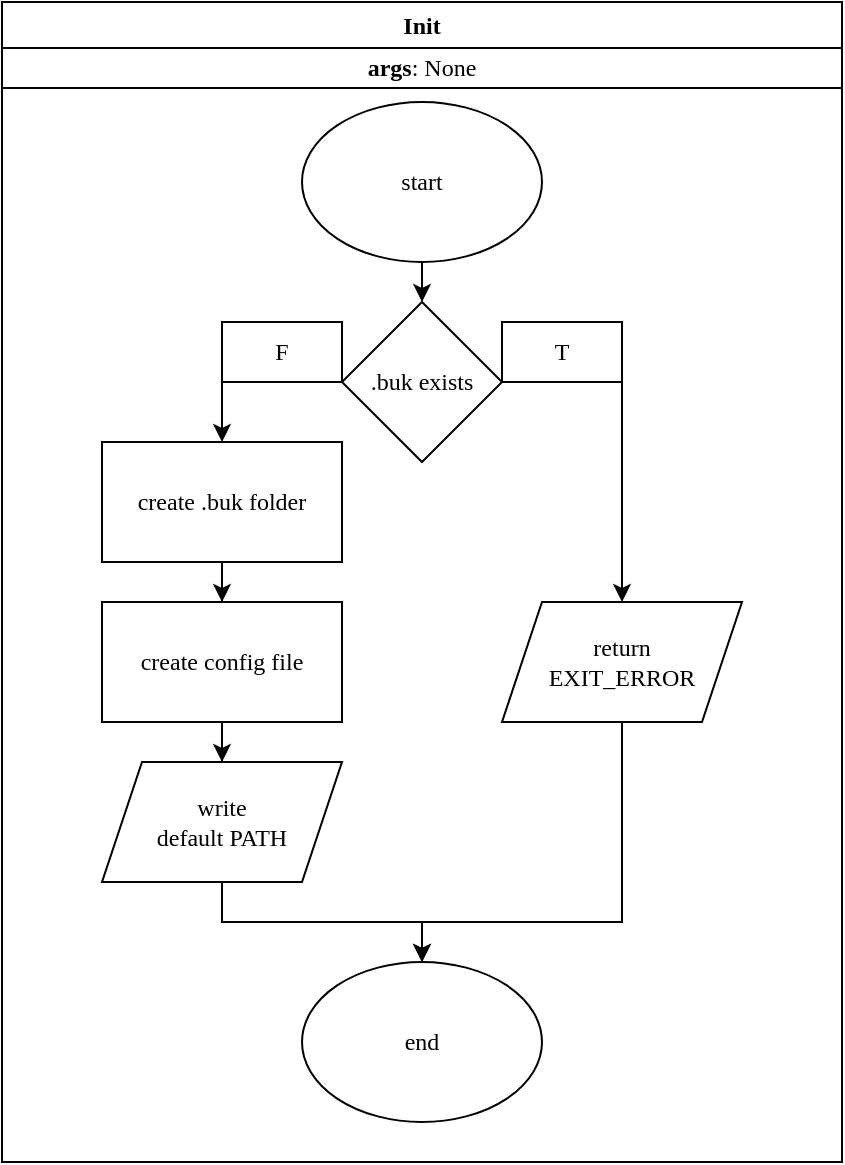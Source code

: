 <mxfile version="28.2.5" pages="5">
  <diagram name="Init" id="KNVOilGV7JPhfuxZuC7d">
    <mxGraphModel dx="1426" dy="765" grid="1" gridSize="10" guides="1" tooltips="1" connect="1" arrows="1" fold="1" page="1" pageScale="1" pageWidth="850" pageHeight="1100" math="0" shadow="0">
      <root>
        <mxCell id="0" />
        <mxCell id="1" parent="0" />
        <mxCell id="lJ6IVLj2pEkw4Yycrd4x-1" value="Init" style="swimlane;whiteSpace=wrap;html=1;strokeColor=light-dark(#000000,#6E7681);fillColor=light-dark(#FFFFFF,transparent);fontFamily=Ubuntu;fontSource=https%3A%2F%2Ffonts.googleapis.com%2Fcss%3Ffamily%3DUbuntu;fontColor=light-dark(#000000,#E6E6E6);" parent="1" vertex="1">
          <mxGeometry x="190" y="100" width="420" height="580" as="geometry" />
        </mxCell>
        <mxCell id="lJ6IVLj2pEkw4Yycrd4x-3" value="end" style="ellipse;whiteSpace=wrap;html=1;strokeColor=light-dark(#000000,#6E7681);fillColor=light-dark(#FFFFFF,transparent);fontFamily=Ubuntu;fontSource=https%3A%2F%2Ffonts.googleapis.com%2Fcss%3Ffamily%3DUbuntu;fontColor=light-dark(#000000,#E6E6E6);" parent="lJ6IVLj2pEkw4Yycrd4x-1" vertex="1">
          <mxGeometry x="150" y="480" width="120" height="80" as="geometry" />
        </mxCell>
        <mxCell id="lJ6IVLj2pEkw4Yycrd4x-17" style="edgeStyle=orthogonalEdgeStyle;rounded=0;orthogonalLoop=1;jettySize=auto;html=1;exitX=0.5;exitY=1;exitDx=0;exitDy=0;entryX=0.5;entryY=0;entryDx=0;entryDy=0;strokeColor=light-dark(#000000,#6E7681);fillColor=light-dark(#FFFFFF,transparent);fontFamily=Ubuntu;fontSource=https%3A%2F%2Ffonts.googleapis.com%2Fcss%3Ffamily%3DUbuntu;fontColor=light-dark(#000000,#E6E6E6);" parent="lJ6IVLj2pEkw4Yycrd4x-1" source="lJ6IVLj2pEkw4Yycrd4x-4" target="lJ6IVLj2pEkw4Yycrd4x-10" edge="1">
          <mxGeometry relative="1" as="geometry" />
        </mxCell>
        <mxCell id="lJ6IVLj2pEkw4Yycrd4x-4" value="start" style="ellipse;whiteSpace=wrap;html=1;strokeColor=light-dark(#000000,#6E7681);fillColor=light-dark(#FFFFFF,transparent);fontFamily=Ubuntu;fontSource=https%3A%2F%2Ffonts.googleapis.com%2Fcss%3Ffamily%3DUbuntu;fontColor=light-dark(#000000,#E6E6E6);" parent="lJ6IVLj2pEkw4Yycrd4x-1" vertex="1">
          <mxGeometry x="150" y="50" width="120" height="80" as="geometry" />
        </mxCell>
        <mxCell id="lJ6IVLj2pEkw4Yycrd4x-12" style="edgeStyle=orthogonalEdgeStyle;rounded=0;orthogonalLoop=1;jettySize=auto;html=1;exitX=1;exitY=0.5;exitDx=0;exitDy=0;entryX=0.5;entryY=0;entryDx=0;entryDy=0;strokeColor=light-dark(#000000,#6E7681);fillColor=light-dark(#FFFFFF,transparent);fontFamily=Ubuntu;fontSource=https%3A%2F%2Ffonts.googleapis.com%2Fcss%3Ffamily%3DUbuntu;fontColor=light-dark(#000000,#E6E6E6);" parent="lJ6IVLj2pEkw4Yycrd4x-1" source="lJ6IVLj2pEkw4Yycrd4x-10" target="lJ6IVLj2pEkw4Yycrd4x-11" edge="1">
          <mxGeometry relative="1" as="geometry" />
        </mxCell>
        <mxCell id="lJ6IVLj2pEkw4Yycrd4x-27" style="edgeStyle=orthogonalEdgeStyle;rounded=0;orthogonalLoop=1;jettySize=auto;html=1;exitX=0;exitY=0.5;exitDx=0;exitDy=0;entryX=0.5;entryY=0;entryDx=0;entryDy=0;strokeColor=light-dark(#000000,#6E7681);fillColor=light-dark(#FFFFFF,transparent);fontFamily=Ubuntu;fontSource=https%3A%2F%2Ffonts.googleapis.com%2Fcss%3Ffamily%3DUbuntu;fontColor=light-dark(#000000,#E6E6E6);" parent="lJ6IVLj2pEkw4Yycrd4x-1" source="lJ6IVLj2pEkw4Yycrd4x-10" target="lJ6IVLj2pEkw4Yycrd4x-18" edge="1">
          <mxGeometry relative="1" as="geometry" />
        </mxCell>
        <mxCell id="lJ6IVLj2pEkw4Yycrd4x-10" value=".buk exists" style="rhombus;whiteSpace=wrap;html=1;strokeColor=light-dark(#000000,#D29922);fillColor=light-dark(#FFFFFF,transparent);fontFamily=Ubuntu;fontSource=https%3A%2F%2Ffonts.googleapis.com%2Fcss%3Ffamily%3DUbuntu;fontColor=light-dark(#000000,#E6E6E6);" parent="lJ6IVLj2pEkw4Yycrd4x-1" vertex="1">
          <mxGeometry x="170" y="150" width="80" height="80" as="geometry" />
        </mxCell>
        <mxCell id="lJ6IVLj2pEkw4Yycrd4x-28" style="edgeStyle=orthogonalEdgeStyle;rounded=0;orthogonalLoop=1;jettySize=auto;html=1;exitX=0.5;exitY=1;exitDx=0;exitDy=0;entryX=0.5;entryY=0;entryDx=0;entryDy=0;strokeColor=light-dark(#000000,#6E7681);fillColor=light-dark(#FFFFFF,transparent);fontFamily=Ubuntu;fontSource=https%3A%2F%2Ffonts.googleapis.com%2Fcss%3Ffamily%3DUbuntu;fontColor=light-dark(#000000,#E6E6E6);" parent="lJ6IVLj2pEkw4Yycrd4x-1" source="lJ6IVLj2pEkw4Yycrd4x-11" target="lJ6IVLj2pEkw4Yycrd4x-3" edge="1">
          <mxGeometry relative="1" as="geometry">
            <Array as="points">
              <mxPoint x="310" y="460" />
              <mxPoint x="210" y="460" />
            </Array>
          </mxGeometry>
        </mxCell>
        <mxCell id="lJ6IVLj2pEkw4Yycrd4x-11" value="&lt;div&gt;return&lt;/div&gt;&lt;div&gt;EXIT_ERROR&lt;/div&gt;" style="shape=parallelogram;perimeter=parallelogramPerimeter;whiteSpace=wrap;html=1;fixedSize=1;strokeColor=light-dark(#000000,#F85149);fillColor=light-dark(#FFFFFF,transparent);fontFamily=Ubuntu;fontSource=https%3A%2F%2Ffonts.googleapis.com%2Fcss%3Ffamily%3DUbuntu;fontColor=light-dark(#000000,#E6E6E6);" parent="lJ6IVLj2pEkw4Yycrd4x-1" vertex="1">
          <mxGeometry x="250" y="300" width="120" height="60" as="geometry" />
        </mxCell>
        <mxCell id="lJ6IVLj2pEkw4Yycrd4x-15" value="T" style="text;html=1;align=center;verticalAlign=middle;whiteSpace=wrap;rounded=0;strokeColor=light-dark(#000000,transparent);fillColor=light-dark(#FFFFFF,transparent);fontFamily=Ubuntu;fontSource=https%3A%2F%2Ffonts.googleapis.com%2Fcss%3Ffamily%3DUbuntu;fontColor=light-dark(#000000,#E6E6E6);" parent="lJ6IVLj2pEkw4Yycrd4x-1" vertex="1">
          <mxGeometry x="250" y="160" width="60" height="30" as="geometry" />
        </mxCell>
        <mxCell id="lJ6IVLj2pEkw4Yycrd4x-16" value="F" style="text;html=1;align=center;verticalAlign=middle;whiteSpace=wrap;rounded=0;strokeColor=light-dark(#000000,transparent);fillColor=light-dark(#FFFFFF,transparent);fontFamily=Ubuntu;fontSource=https%3A%2F%2Ffonts.googleapis.com%2Fcss%3Ffamily%3DUbuntu;fontColor=light-dark(#000000,#E6E6E6);" parent="lJ6IVLj2pEkw4Yycrd4x-1" vertex="1">
          <mxGeometry x="110" y="160" width="60" height="30" as="geometry" />
        </mxCell>
        <mxCell id="lJ6IVLj2pEkw4Yycrd4x-22" value="" style="edgeStyle=orthogonalEdgeStyle;rounded=0;orthogonalLoop=1;jettySize=auto;html=1;strokeColor=light-dark(#000000,#6E7681);fillColor=light-dark(#FFFFFF,transparent);fontFamily=Ubuntu;fontSource=https%3A%2F%2Ffonts.googleapis.com%2Fcss%3Ffamily%3DUbuntu;fontColor=light-dark(#000000,#E6E6E6);" parent="lJ6IVLj2pEkw4Yycrd4x-1" source="lJ6IVLj2pEkw4Yycrd4x-18" target="lJ6IVLj2pEkw4Yycrd4x-20" edge="1">
          <mxGeometry relative="1" as="geometry" />
        </mxCell>
        <mxCell id="lJ6IVLj2pEkw4Yycrd4x-18" value="create .buk folder" style="rounded=0;whiteSpace=wrap;html=1;strokeColor=light-dark(#000000,#2EA043);fillColor=light-dark(#FFFFFF,transparent);fontFamily=Ubuntu;fontSource=https%3A%2F%2Ffonts.googleapis.com%2Fcss%3Ffamily%3DUbuntu;fontColor=light-dark(#000000,#E6E6E6);" parent="lJ6IVLj2pEkw4Yycrd4x-1" vertex="1">
          <mxGeometry x="50" y="220" width="120" height="60" as="geometry" />
        </mxCell>
        <mxCell id="TbdYpxIxuY5vg6p2XVzX-4" value="" style="edgeStyle=orthogonalEdgeStyle;rounded=0;orthogonalLoop=1;jettySize=auto;html=1;strokeColor=light-dark(#000000,#6E7681);fillColor=light-dark(#FFFFFF,transparent);fontFamily=Ubuntu;fontSource=https%3A%2F%2Ffonts.googleapis.com%2Fcss%3Ffamily%3DUbuntu;fontColor=light-dark(#000000,#E6E6E6);" parent="lJ6IVLj2pEkw4Yycrd4x-1" source="lJ6IVLj2pEkw4Yycrd4x-20" target="TbdYpxIxuY5vg6p2XVzX-2" edge="1">
          <mxGeometry relative="1" as="geometry" />
        </mxCell>
        <mxCell id="lJ6IVLj2pEkw4Yycrd4x-20" value="&lt;div&gt;create config file&lt;br&gt;&lt;/div&gt;" style="rounded=0;whiteSpace=wrap;html=1;strokeColor=light-dark(#000000,#2EA043);fillColor=light-dark(#FFFFFF,transparent);fontFamily=Ubuntu;fontSource=https%3A%2F%2Ffonts.googleapis.com%2Fcss%3Ffamily%3DUbuntu;fontColor=light-dark(#000000,#E6E6E6);" parent="lJ6IVLj2pEkw4Yycrd4x-1" vertex="1">
          <mxGeometry x="50" y="300" width="120" height="60" as="geometry" />
        </mxCell>
        <mxCell id="TbdYpxIxuY5vg6p2XVzX-3" style="edgeStyle=orthogonalEdgeStyle;rounded=0;orthogonalLoop=1;jettySize=auto;html=1;entryX=0.5;entryY=0;entryDx=0;entryDy=0;strokeColor=light-dark(#000000,#6E7681);fillColor=light-dark(#FFFFFF,transparent);fontFamily=Ubuntu;fontSource=https%3A%2F%2Ffonts.googleapis.com%2Fcss%3Ffamily%3DUbuntu;fontColor=light-dark(#000000,#E6E6E6);" parent="lJ6IVLj2pEkw4Yycrd4x-1" source="TbdYpxIxuY5vg6p2XVzX-2" target="lJ6IVLj2pEkw4Yycrd4x-3" edge="1">
          <mxGeometry relative="1" as="geometry" />
        </mxCell>
        <mxCell id="TbdYpxIxuY5vg6p2XVzX-2" value="&lt;div&gt;write&lt;/div&gt;&lt;div&gt;default PATH&lt;/div&gt;" style="shape=parallelogram;perimeter=parallelogramPerimeter;whiteSpace=wrap;html=1;fixedSize=1;strokeColor=light-dark(#000000,#2EA043);fillColor=light-dark(#FFFFFF,transparent);fontFamily=Ubuntu;fontSource=https%3A%2F%2Ffonts.googleapis.com%2Fcss%3Ffamily%3DUbuntu;fontColor=light-dark(#000000,#E6E6E6);" parent="lJ6IVLj2pEkw4Yycrd4x-1" vertex="1">
          <mxGeometry x="50" y="380" width="120" height="60" as="geometry" />
        </mxCell>
        <mxCell id="jG8Dpkbwr1m6h4jVcviM-1" value="&lt;span style=&quot;&quot;&gt;&lt;b&gt;args&lt;/b&gt;: None&lt;/span&gt;" style="rounded=0;whiteSpace=wrap;html=1;strokeColor=light-dark(#000000,#6E7681);fillColor=light-dark(#FFFFFF,transparent);fontFamily=Ubuntu;fontSource=https%3A%2F%2Ffonts.googleapis.com%2Fcss%3Ffamily%3DUbuntu;fontColor=light-dark(#000000,#E6E6E6);" parent="1" vertex="1">
          <mxGeometry x="190" y="123" width="420" height="20" as="geometry" />
        </mxCell>
      </root>
    </mxGraphModel>
  </diagram>
  <diagram id="LksKIR1TtLWoUHd53qGJ" name="Config">
    <mxGraphModel grid="1" page="1" gridSize="10" guides="1" tooltips="1" connect="1" arrows="1" fold="1" pageScale="1" pageWidth="850" pageHeight="1100" math="0" shadow="0">
      <root>
        <mxCell id="0" />
        <mxCell id="1" parent="0" />
        <mxCell id="n9AmH1MaGBJ30_I9I9f_-1" value="&lt;div&gt;Config&lt;/div&gt;" style="swimlane;whiteSpace=wrap;html=1;startSize=23;strokeColor=light-dark(#000000,#6E7681);fillColor=light-dark(#FFFFFF,transparent);fontFamily=Ubuntu;fontSource=https%3A%2F%2Ffonts.googleapis.com%2Fcss%3Ffamily%3DUbuntu;fontColor=light-dark(#000000,#E6E6E6);" vertex="1" parent="1">
          <mxGeometry x="190" y="100" width="420" height="580" as="geometry" />
        </mxCell>
        <mxCell id="n9AmH1MaGBJ30_I9I9f_-2" value="end" style="ellipse;whiteSpace=wrap;html=1;strokeColor=light-dark(#000000,#6E7681);fillColor=light-dark(#FFFFFF,transparent);fontFamily=Ubuntu;fontSource=https%3A%2F%2Ffonts.googleapis.com%2Fcss%3Ffamily%3DUbuntu;fontColor=light-dark(#000000,#E6E6E6);" vertex="1" parent="n9AmH1MaGBJ30_I9I9f_-1">
          <mxGeometry x="150" y="480" width="120" height="80" as="geometry" />
        </mxCell>
        <mxCell id="n9AmH1MaGBJ30_I9I9f_-3" style="edgeStyle=orthogonalEdgeStyle;rounded=0;orthogonalLoop=1;jettySize=auto;html=1;exitX=0.5;exitY=1;exitDx=0;exitDy=0;entryX=0.5;entryY=0;entryDx=0;entryDy=0;strokeColor=light-dark(#000000,#6E7681);fillColor=light-dark(#FFFFFF,transparent);fontFamily=Ubuntu;fontSource=https%3A%2F%2Ffonts.googleapis.com%2Fcss%3Ffamily%3DUbuntu;fontColor=light-dark(#000000,#E6E6E6);" edge="1" parent="n9AmH1MaGBJ30_I9I9f_-1" source="n9AmH1MaGBJ30_I9I9f_-4" target="n9AmH1MaGBJ30_I9I9f_-7">
          <mxGeometry relative="1" as="geometry" />
        </mxCell>
        <mxCell id="n9AmH1MaGBJ30_I9I9f_-4" value="start" style="ellipse;whiteSpace=wrap;html=1;strokeColor=light-dark(#000000,#6E7681);fillColor=light-dark(#FFFFFF,transparent);fontFamily=Ubuntu;fontSource=https%3A%2F%2Ffonts.googleapis.com%2Fcss%3Ffamily%3DUbuntu;fontColor=light-dark(#000000,#E6E6E6);" vertex="1" parent="n9AmH1MaGBJ30_I9I9f_-1">
          <mxGeometry x="150" y="50" width="120" height="80" as="geometry" />
        </mxCell>
        <mxCell id="n9AmH1MaGBJ30_I9I9f_-19" style="edgeStyle=orthogonalEdgeStyle;rounded=0;orthogonalLoop=1;jettySize=auto;html=1;exitX=0;exitY=0.5;exitDx=0;exitDy=0;entryX=0.5;entryY=0;entryDx=0;entryDy=0;strokeColor=light-dark(#000000,#6E7681);fillColor=light-dark(#FFFFFF,transparent);fontFamily=Ubuntu;fontSource=https%3A%2F%2Ffonts.googleapis.com%2Fcss%3Ffamily%3DUbuntu;fontColor=light-dark(#000000,#E6E6E6);" edge="1" parent="n9AmH1MaGBJ30_I9I9f_-1" source="n9AmH1MaGBJ30_I9I9f_-7" target="n9AmH1MaGBJ30_I9I9f_-9">
          <mxGeometry relative="1" as="geometry" />
        </mxCell>
        <mxCell id="n9AmH1MaGBJ30_I9I9f_-7" value=".buk exists" style="rhombus;whiteSpace=wrap;html=1;strokeColor=light-dark(#000000,#D29922);fillColor=light-dark(#FFFFFF,transparent);fontFamily=Ubuntu;fontSource=https%3A%2F%2Ffonts.googleapis.com%2Fcss%3Ffamily%3DUbuntu;fontColor=light-dark(#000000,#E6E6E6);" vertex="1" parent="n9AmH1MaGBJ30_I9I9f_-1">
          <mxGeometry x="170" y="150" width="80" height="80" as="geometry" />
        </mxCell>
        <mxCell id="n9AmH1MaGBJ30_I9I9f_-18" style="edgeStyle=orthogonalEdgeStyle;rounded=0;orthogonalLoop=1;jettySize=auto;html=1;exitX=0.5;exitY=1;exitDx=0;exitDy=0;entryX=0.5;entryY=0;entryDx=0;entryDy=0;strokeColor=light-dark(#000000,#6E7681);fillColor=light-dark(#FFFFFF,transparent);fontFamily=Ubuntu;fontSource=https%3A%2F%2Ffonts.googleapis.com%2Fcss%3Ffamily%3DUbuntu;fontColor=light-dark(#000000,#E6E6E6);" edge="1" parent="n9AmH1MaGBJ30_I9I9f_-1" source="n9AmH1MaGBJ30_I9I9f_-9" target="n9AmH1MaGBJ30_I9I9f_-2">
          <mxGeometry relative="1" as="geometry">
            <Array as="points">
              <mxPoint x="110" y="450" />
              <mxPoint x="210" y="450" />
            </Array>
          </mxGeometry>
        </mxCell>
        <mxCell id="n9AmH1MaGBJ30_I9I9f_-9" value="&lt;div&gt;return&lt;/div&gt;&lt;div&gt;EXIT_ERROR&lt;/div&gt;" style="shape=parallelogram;perimeter=parallelogramPerimeter;whiteSpace=wrap;html=1;fixedSize=1;strokeColor=light-dark(#000000,#F85149);fillColor=light-dark(#FFFFFF,transparent);fontFamily=Ubuntu;fontSource=https%3A%2F%2Ffonts.googleapis.com%2Fcss%3Ffamily%3DUbuntu;fontColor=light-dark(#000000,#E6E6E6);" vertex="1" parent="n9AmH1MaGBJ30_I9I9f_-1">
          <mxGeometry x="50" y="290" width="120" height="60" as="geometry" />
        </mxCell>
        <mxCell id="n9AmH1MaGBJ30_I9I9f_-23" style="edgeStyle=orthogonalEdgeStyle;rounded=0;orthogonalLoop=1;jettySize=auto;html=1;exitX=0;exitY=1;exitDx=0;exitDy=0;entryX=0.5;entryY=0;entryDx=0;entryDy=0;strokeColor=light-dark(#000000,#6E7681);fillColor=light-dark(#FFFFFF,transparent);fontFamily=Ubuntu;fontSource=https%3A%2F%2Ffonts.googleapis.com%2Fcss%3Ffamily%3DUbuntu;fontColor=light-dark(#000000,#E6E6E6);" edge="1" parent="n9AmH1MaGBJ30_I9I9f_-1" source="n9AmH1MaGBJ30_I9I9f_-10" target="n9AmH1MaGBJ30_I9I9f_-21">
          <mxGeometry relative="1" as="geometry">
            <Array as="points">
              <mxPoint x="310" y="190" />
            </Array>
          </mxGeometry>
        </mxCell>
        <mxCell id="n9AmH1MaGBJ30_I9I9f_-10" value="T" style="text;html=1;align=center;verticalAlign=middle;whiteSpace=wrap;rounded=0;strokeColor=light-dark(#000000,transparent);fillColor=light-dark(#FFFFFF,transparent);fontFamily=Ubuntu;fontSource=https%3A%2F%2Ffonts.googleapis.com%2Fcss%3Ffamily%3DUbuntu;fontColor=light-dark(#000000,#E6E6E6);" vertex="1" parent="n9AmH1MaGBJ30_I9I9f_-1">
          <mxGeometry x="250" y="160" width="60" height="30" as="geometry" />
        </mxCell>
        <mxCell id="n9AmH1MaGBJ30_I9I9f_-11" value="F" style="text;html=1;align=center;verticalAlign=middle;whiteSpace=wrap;rounded=0;strokeColor=light-dark(#000000,transparent);fillColor=light-dark(#FFFFFF,transparent);fontFamily=Ubuntu;fontSource=https%3A%2F%2Ffonts.googleapis.com%2Fcss%3Ffamily%3DUbuntu;fontColor=light-dark(#000000,#E6E6E6);" vertex="1" parent="n9AmH1MaGBJ30_I9I9f_-1">
          <mxGeometry x="110" y="160" width="60" height="30" as="geometry" />
        </mxCell>
        <mxCell id="BSybSjSyIUiKug7pcOnu-1" value="" style="edgeStyle=orthogonalEdgeStyle;rounded=0;orthogonalLoop=1;jettySize=auto;html=1;strokeColor=light-dark(#000000,#6E7681);fillColor=light-dark(#FFFFFF,transparent);fontFamily=Ubuntu;fontSource=https%3A%2F%2Ffonts.googleapis.com%2Fcss%3Ffamily%3DUbuntu;fontColor=light-dark(#000000,#E6E6E6);" edge="1" parent="n9AmH1MaGBJ30_I9I9f_-1" source="n9AmH1MaGBJ30_I9I9f_-21" target="n9AmH1MaGBJ30_I9I9f_-24">
          <mxGeometry relative="1" as="geometry" />
        </mxCell>
        <mxCell id="n9AmH1MaGBJ30_I9I9f_-21" value="&lt;div&gt;read&lt;/div&gt;&lt;div&gt;old PATH&lt;br&gt;&lt;/div&gt;&amp;nbsp;from config" style="shape=parallelogram;perimeter=parallelogramPerimeter;whiteSpace=wrap;html=1;fixedSize=1;strokeColor=light-dark(#000000,#2EA043);fillColor=light-dark(#FFFFFF,transparent);fontFamily=Ubuntu;fontSource=https%3A%2F%2Ffonts.googleapis.com%2Fcss%3Ffamily%3DUbuntu;fontColor=light-dark(#000000,#E6E6E6);" vertex="1" parent="n9AmH1MaGBJ30_I9I9f_-1">
          <mxGeometry x="250" y="210" width="120" height="60" as="geometry" />
        </mxCell>
        <mxCell id="BSybSjSyIUiKug7pcOnu-4" value="" style="edgeStyle=orthogonalEdgeStyle;rounded=0;orthogonalLoop=1;jettySize=auto;html=1;strokeColor=light-dark(#000000,#6E7681);fillColor=light-dark(#FFFFFF,transparent);fontFamily=Ubuntu;fontSource=https%3A%2F%2Ffonts.googleapis.com%2Fcss%3Ffamily%3DUbuntu;fontColor=light-dark(#000000,#E6E6E6);" edge="1" parent="n9AmH1MaGBJ30_I9I9f_-1" source="n9AmH1MaGBJ30_I9I9f_-24" target="BSybSjSyIUiKug7pcOnu-3">
          <mxGeometry relative="1" as="geometry" />
        </mxCell>
        <mxCell id="n9AmH1MaGBJ30_I9I9f_-24" value="&lt;div&gt;move folder&lt;/div&gt;&lt;div&gt;from old PATH&lt;/div&gt;&lt;div&gt;to new PATH &lt;br&gt;&lt;/div&gt;" style="rounded=0;whiteSpace=wrap;html=1;strokeColor=light-dark(#000000,#2EA043);fillColor=light-dark(#FFFFFF,transparent);fontFamily=Ubuntu;fontSource=https%3A%2F%2Ffonts.googleapis.com%2Fcss%3Ffamily%3DUbuntu;fontColor=light-dark(#000000,#E6E6E6);" vertex="1" parent="n9AmH1MaGBJ30_I9I9f_-1">
          <mxGeometry x="250" y="290" width="120" height="60" as="geometry" />
        </mxCell>
        <mxCell id="n9AmH1MaGBJ30_I9I9f_-25" value="&lt;b&gt;args&lt;/b&gt;: &amp;lt;new PATH from user&amp;gt;" style="rounded=0;whiteSpace=wrap;html=1;strokeColor=light-dark(#000000,#6E7681);fillColor=light-dark(#FFFFFF,transparent);fontFamily=Ubuntu;fontSource=https%3A%2F%2Ffonts.googleapis.com%2Fcss%3Ffamily%3DUbuntu;fontColor=light-dark(#000000,#E6E6E6);" vertex="1" parent="n9AmH1MaGBJ30_I9I9f_-1">
          <mxGeometry y="22" width="420" height="20" as="geometry" />
        </mxCell>
        <mxCell id="BSybSjSyIUiKug7pcOnu-5" style="edgeStyle=orthogonalEdgeStyle;rounded=0;orthogonalLoop=1;jettySize=auto;html=1;entryX=0.5;entryY=0;entryDx=0;entryDy=0;strokeColor=light-dark(#000000,#6E7681);fillColor=light-dark(#FFFFFF,transparent);fontFamily=Ubuntu;fontSource=https%3A%2F%2Ffonts.googleapis.com%2Fcss%3Ffamily%3DUbuntu;fontColor=light-dark(#000000,#E6E6E6);" edge="1" parent="n9AmH1MaGBJ30_I9I9f_-1" source="BSybSjSyIUiKug7pcOnu-3" target="n9AmH1MaGBJ30_I9I9f_-2">
          <mxGeometry relative="1" as="geometry">
            <Array as="points">
              <mxPoint x="310" y="450" />
              <mxPoint x="210" y="450" />
            </Array>
          </mxGeometry>
        </mxCell>
        <mxCell id="BSybSjSyIUiKug7pcOnu-3" value="&lt;div&gt;over-write&lt;/div&gt;&lt;div&gt;old PATH&amp;nbsp;&lt;/div&gt;&lt;div&gt;with new PATH&lt;br&gt;&lt;/div&gt;" style="shape=parallelogram;perimeter=parallelogramPerimeter;whiteSpace=wrap;html=1;fixedSize=1;strokeColor=light-dark(#000000,#2EA043);fillColor=light-dark(#FFFFFF,transparent);fontFamily=Ubuntu;fontSource=https%3A%2F%2Ffonts.googleapis.com%2Fcss%3Ffamily%3DUbuntu;fontColor=light-dark(#000000,#E6E6E6);" vertex="1" parent="n9AmH1MaGBJ30_I9I9f_-1">
          <mxGeometry x="250" y="370" width="120" height="60" as="geometry" />
        </mxCell>
      </root>
    </mxGraphModel>
  </diagram>
  <diagram id="HCSJEz8zpNskt3sIOfsa" name="Save">
    <mxGraphModel grid="1" page="1" gridSize="10" guides="1" tooltips="1" connect="1" arrows="1" fold="1" pageScale="1" pageWidth="850" pageHeight="1100" math="0" shadow="0">
      <root>
        <mxCell id="0" />
        <mxCell id="1" parent="0" />
        <mxCell id="wvc3drnIhOWyQcHZ8cyh-1" value="&lt;div&gt;Save&lt;/div&gt;" style="swimlane;whiteSpace=wrap;html=1;startSize=23;strokeColor=light-dark(#000000,#6E7681);fillColor=light-dark(#FFFFFF,transparent);fontFamily=Ubuntu;fontSource=https%3A%2F%2Ffonts.googleapis.com%2Fcss%3Ffamily%3DUbuntu;fontColor=light-dark(#000000,#E6E6E6);" vertex="1" parent="1">
          <mxGeometry x="190" y="100" width="540" height="830" as="geometry" />
        </mxCell>
        <mxCell id="wvc3drnIhOWyQcHZ8cyh-3" style="edgeStyle=orthogonalEdgeStyle;rounded=0;orthogonalLoop=1;jettySize=auto;html=1;exitX=0.5;exitY=1;exitDx=0;exitDy=0;entryX=0.5;entryY=0;entryDx=0;entryDy=0;strokeColor=light-dark(#000000,#6E7681);fillColor=light-dark(#FFFFFF,transparent);fontFamily=Ubuntu;fontSource=https%3A%2F%2Ffonts.googleapis.com%2Fcss%3Ffamily%3DUbuntu;fontColor=light-dark(#000000,#E6E6E6);" edge="1" parent="wvc3drnIhOWyQcHZ8cyh-1" source="wvc3drnIhOWyQcHZ8cyh-4" target="wvc3drnIhOWyQcHZ8cyh-6">
          <mxGeometry relative="1" as="geometry" />
        </mxCell>
        <mxCell id="wvc3drnIhOWyQcHZ8cyh-4" value="start" style="ellipse;whiteSpace=wrap;html=1;strokeColor=light-dark(#000000,#6E7681);fillColor=light-dark(#FFFFFF,transparent);fontFamily=Ubuntu;fontSource=https%3A%2F%2Ffonts.googleapis.com%2Fcss%3Ffamily%3DUbuntu;fontColor=light-dark(#000000,#E6E6E6);" vertex="1" parent="wvc3drnIhOWyQcHZ8cyh-1">
          <mxGeometry x="120" y="50" width="120" height="80" as="geometry" />
        </mxCell>
        <mxCell id="wvc3drnIhOWyQcHZ8cyh-5" style="edgeStyle=orthogonalEdgeStyle;rounded=0;orthogonalLoop=1;jettySize=auto;html=1;exitX=0;exitY=0.5;exitDx=0;exitDy=0;entryX=0.5;entryY=0;entryDx=0;entryDy=0;strokeColor=light-dark(#000000,#6E7681);fillColor=light-dark(#FFFFFF,transparent);fontFamily=Ubuntu;fontSource=https%3A%2F%2Ffonts.googleapis.com%2Fcss%3Ffamily%3DUbuntu;fontColor=light-dark(#000000,#E6E6E6);" edge="1" parent="wvc3drnIhOWyQcHZ8cyh-1" source="wvc3drnIhOWyQcHZ8cyh-6" target="wvc3drnIhOWyQcHZ8cyh-8">
          <mxGeometry relative="1" as="geometry" />
        </mxCell>
        <mxCell id="FRllzTugi896kR7rlYfI-1" style="edgeStyle=orthogonalEdgeStyle;rounded=0;orthogonalLoop=1;jettySize=auto;html=1;exitX=1;exitY=0.5;exitDx=0;exitDy=0;entryX=0.5;entryY=0;entryDx=0;entryDy=0;strokeColor=light-dark(#000000,#6E7681);fillColor=light-dark(#FFFFFF,transparent);fontFamily=Ubuntu;fontSource=https%3A%2F%2Ffonts.googleapis.com%2Fcss%3Ffamily%3DUbuntu;fontColor=light-dark(#000000,#E6E6E6);" edge="1" parent="wvc3drnIhOWyQcHZ8cyh-1" source="wvc3drnIhOWyQcHZ8cyh-6" target="RnF2HG3Ed0DKA1IR3ddf-1">
          <mxGeometry relative="1" as="geometry" />
        </mxCell>
        <mxCell id="wvc3drnIhOWyQcHZ8cyh-6" value=".buk exists" style="rhombus;whiteSpace=wrap;html=1;strokeColor=light-dark(#000000,#D29922);fillColor=light-dark(#FFFFFF,transparent);fontFamily=Ubuntu;fontSource=https%3A%2F%2Ffonts.googleapis.com%2Fcss%3Ffamily%3DUbuntu;fontColor=light-dark(#000000,#E6E6E6);" vertex="1" parent="wvc3drnIhOWyQcHZ8cyh-1">
          <mxGeometry x="140" y="150" width="80" height="80" as="geometry" />
        </mxCell>
        <mxCell id="wvc3drnIhOWyQcHZ8cyh-8" value="&lt;div&gt;return&lt;/div&gt;&lt;div&gt;EXIT_ERROR&lt;/div&gt;" style="shape=parallelogram;perimeter=parallelogramPerimeter;whiteSpace=wrap;html=1;fixedSize=1;strokeColor=light-dark(#000000,#F85149);fillColor=light-dark(#FFFFFF,transparent);fontFamily=Ubuntu;fontSource=https%3A%2F%2Ffonts.googleapis.com%2Fcss%3Ffamily%3DUbuntu;fontColor=light-dark(#000000,#E6E6E6);" vertex="1" parent="wvc3drnIhOWyQcHZ8cyh-1">
          <mxGeometry x="20" y="430" width="120" height="60" as="geometry" />
        </mxCell>
        <mxCell id="wvc3drnIhOWyQcHZ8cyh-10" value="T" style="text;html=1;align=center;verticalAlign=middle;whiteSpace=wrap;rounded=0;strokeColor=light-dark(#000000,transparent);fillColor=light-dark(#FFFFFF,transparent);fontFamily=Ubuntu;fontSource=https%3A%2F%2Ffonts.googleapis.com%2Fcss%3Ffamily%3DUbuntu;fontColor=light-dark(#000000,#E6E6E6);" vertex="1" parent="wvc3drnIhOWyQcHZ8cyh-1">
          <mxGeometry x="220" y="160" width="60" height="30" as="geometry" />
        </mxCell>
        <mxCell id="wvc3drnIhOWyQcHZ8cyh-11" value="F" style="text;html=1;align=center;verticalAlign=middle;whiteSpace=wrap;rounded=0;strokeColor=light-dark(#000000,transparent);fillColor=light-dark(#FFFFFF,transparent);fontFamily=Ubuntu;fontSource=https%3A%2F%2Ffonts.googleapis.com%2Fcss%3Ffamily%3DUbuntu;fontColor=light-dark(#000000,#E6E6E6);" vertex="1" parent="wvc3drnIhOWyQcHZ8cyh-1">
          <mxGeometry x="80" y="160" width="60" height="30" as="geometry" />
        </mxCell>
        <mxCell id="wvc3drnIhOWyQcHZ8cyh-16" value="&lt;b&gt;args&lt;/b&gt;: &amp;lt;list of files&amp;gt;" style="rounded=0;whiteSpace=wrap;html=1;strokeColor=light-dark(#000000,#6E7681);fillColor=light-dark(#FFFFFF,transparent);fontFamily=Ubuntu;fontSource=https%3A%2F%2Ffonts.googleapis.com%2Fcss%3Ffamily%3DUbuntu;fontColor=light-dark(#000000,#E6E6E6);" vertex="1" parent="wvc3drnIhOWyQcHZ8cyh-1">
          <mxGeometry y="22" width="540" height="20" as="geometry" />
        </mxCell>
        <mxCell id="FRllzTugi896kR7rlYfI-3" style="edgeStyle=orthogonalEdgeStyle;rounded=0;orthogonalLoop=1;jettySize=auto;html=1;exitX=0;exitY=0.5;exitDx=0;exitDy=0;entryX=0.5;entryY=0;entryDx=0;entryDy=0;strokeColor=light-dark(#000000,#6E7681);fillColor=light-dark(#FFFFFF,transparent);fontFamily=Ubuntu;fontSource=https%3A%2F%2Ffonts.googleapis.com%2Fcss%3Ffamily%3DUbuntu;fontColor=light-dark(#000000,#E6E6E6);" edge="1" parent="wvc3drnIhOWyQcHZ8cyh-1" source="RnF2HG3Ed0DKA1IR3ddf-1" target="FRllzTugi896kR7rlYfI-2">
          <mxGeometry relative="1" as="geometry" />
        </mxCell>
        <mxCell id="RnF2HG3Ed0DKA1IR3ddf-1" value="&lt;div&gt;PATH&lt;/div&gt;&lt;div&gt;folder&lt;/div&gt;&lt;div&gt;exists&lt;br&gt;&lt;/div&gt;" style="rhombus;whiteSpace=wrap;html=1;strokeColor=light-dark(#000000,#D29922);fillColor=light-dark(#FFFFFF,transparent);fontFamily=Ubuntu;fontSource=https%3A%2F%2Ffonts.googleapis.com%2Fcss%3Ffamily%3DUbuntu;fontColor=light-dark(#000000,#E6E6E6);" vertex="1" parent="wvc3drnIhOWyQcHZ8cyh-1">
          <mxGeometry x="240" y="210" width="80" height="80" as="geometry" />
        </mxCell>
        <mxCell id="wQYS-ghsF1UJ1zqRgZrI-32" style="edgeStyle=orthogonalEdgeStyle;rounded=0;orthogonalLoop=1;jettySize=auto;html=1;entryX=0.5;entryY=0;entryDx=0;entryDy=0;strokeColor=light-dark(#000000,#6E7681);fillColor=light-dark(#FFFFFF,transparent);fontFamily=Ubuntu;fontSource=https%3A%2F%2Ffonts.googleapis.com%2Fcss%3Ffamily%3DUbuntu;fontColor=light-dark(#000000,#E6E6E6);" edge="1" parent="wvc3drnIhOWyQcHZ8cyh-1" source="FRllzTugi896kR7rlYfI-2" target="wQYS-ghsF1UJ1zqRgZrI-26">
          <mxGeometry relative="1" as="geometry">
            <Array as="points">
              <mxPoint x="195" y="460" />
              <mxPoint x="475" y="460" />
            </Array>
          </mxGeometry>
        </mxCell>
        <mxCell id="FRllzTugi896kR7rlYfI-2" value="&lt;div&gt;create&lt;/div&gt;&lt;div&gt;PATH folder&lt;br&gt;&lt;/div&gt;" style="rounded=0;whiteSpace=wrap;html=1;strokeColor=light-dark(#000000,#2EA043);fillColor=light-dark(#FFFFFF,transparent);fontFamily=Ubuntu;fontSource=https%3A%2F%2Ffonts.googleapis.com%2Fcss%3Ffamily%3DUbuntu;fontColor=light-dark(#000000,#E6E6E6);" vertex="1" parent="wvc3drnIhOWyQcHZ8cyh-1">
          <mxGeometry x="150" y="330" width="90" height="40" as="geometry" />
        </mxCell>
        <mxCell id="FRllzTugi896kR7rlYfI-4" value="F" style="text;html=1;align=center;verticalAlign=middle;whiteSpace=wrap;rounded=0;strokeColor=light-dark(#000000,transparent);fillColor=light-dark(#FFFFFF,transparent);fontFamily=Ubuntu;fontSource=https%3A%2F%2Ffonts.googleapis.com%2Fcss%3Ffamily%3DUbuntu;fontColor=light-dark(#000000,#E6E6E6);" vertex="1" parent="wvc3drnIhOWyQcHZ8cyh-1">
          <mxGeometry x="180" y="220" width="60" height="30" as="geometry" />
        </mxCell>
        <mxCell id="wQYS-ghsF1UJ1zqRgZrI-2" style="edgeStyle=orthogonalEdgeStyle;rounded=0;orthogonalLoop=1;jettySize=auto;html=1;exitX=0;exitY=1;exitDx=0;exitDy=0;entryX=0.5;entryY=0;entryDx=0;entryDy=0;strokeColor=light-dark(#000000,#6E7681);fillColor=light-dark(#FFFFFF,transparent);fontFamily=Ubuntu;fontSource=https%3A%2F%2Ffonts.googleapis.com%2Fcss%3Ffamily%3DUbuntu;fontColor=light-dark(#000000,#E6E6E6);" edge="1" parent="wvc3drnIhOWyQcHZ8cyh-1" source="FRllzTugi896kR7rlYfI-5" target="wQYS-ghsF1UJ1zqRgZrI-1">
          <mxGeometry relative="1" as="geometry">
            <Array as="points">
              <mxPoint x="370" y="250" />
            </Array>
          </mxGeometry>
        </mxCell>
        <mxCell id="FRllzTugi896kR7rlYfI-5" value="T" style="text;html=1;align=center;verticalAlign=middle;whiteSpace=wrap;rounded=0;strokeColor=light-dark(#000000,transparent);fillColor=light-dark(#FFFFFF,transparent);fontFamily=Ubuntu;fontSource=https%3A%2F%2Ffonts.googleapis.com%2Fcss%3Ffamily%3DUbuntu;fontColor=light-dark(#000000,#E6E6E6);" vertex="1" parent="wvc3drnIhOWyQcHZ8cyh-1">
          <mxGeometry x="320" y="220" width="60" height="30" as="geometry" />
        </mxCell>
        <mxCell id="wQYS-ghsF1UJ1zqRgZrI-7" style="edgeStyle=orthogonalEdgeStyle;rounded=0;orthogonalLoop=1;jettySize=auto;html=1;exitX=1;exitY=0.5;exitDx=0;exitDy=0;entryX=0.5;entryY=0;entryDx=0;entryDy=0;strokeColor=light-dark(#000000,#6E7681);fillColor=light-dark(#FFFFFF,transparent);fontFamily=Ubuntu;fontSource=https%3A%2F%2Ffonts.googleapis.com%2Fcss%3Ffamily%3DUbuntu;fontColor=light-dark(#000000,#E6E6E6);" edge="1" parent="wvc3drnIhOWyQcHZ8cyh-1" source="wQYS-ghsF1UJ1zqRgZrI-1" target="wQYS-ghsF1UJ1zqRgZrI-6">
          <mxGeometry relative="1" as="geometry" />
        </mxCell>
        <mxCell id="wQYS-ghsF1UJ1zqRgZrI-1" value="&lt;div&gt;.zip file&lt;br&gt;&lt;/div&gt;&lt;div&gt;exists&lt;br&gt;&lt;/div&gt;" style="rhombus;whiteSpace=wrap;html=1;strokeColor=light-dark(#000000,#D29922);fillColor=light-dark(#FFFFFF,transparent);fontFamily=Ubuntu;fontSource=https%3A%2F%2Ffonts.googleapis.com%2Fcss%3Ffamily%3DUbuntu;fontColor=light-dark(#000000,#E6E6E6);" vertex="1" parent="wvc3drnIhOWyQcHZ8cyh-1">
          <mxGeometry x="330" y="270" width="80" height="80" as="geometry" />
        </mxCell>
        <mxCell id="wQYS-ghsF1UJ1zqRgZrI-12" value="" style="edgeStyle=orthogonalEdgeStyle;rounded=0;orthogonalLoop=1;jettySize=auto;html=1;strokeColor=light-dark(#000000,#6E7681);fillColor=light-dark(#FFFFFF,transparent);fontFamily=Ubuntu;fontSource=https%3A%2F%2Ffonts.googleapis.com%2Fcss%3Ffamily%3DUbuntu;fontColor=light-dark(#000000,#E6E6E6);" edge="1" parent="wvc3drnIhOWyQcHZ8cyh-1" source="wQYS-ghsF1UJ1zqRgZrI-6" target="wQYS-ghsF1UJ1zqRgZrI-11">
          <mxGeometry relative="1" as="geometry" />
        </mxCell>
        <mxCell id="wQYS-ghsF1UJ1zqRgZrI-6" value="&lt;div&gt;move&lt;/div&gt;&lt;div&gt;.zip file to&lt;/div&gt;&lt;div&gt;.buk folder&lt;br&gt;&lt;/div&gt;" style="rounded=0;whiteSpace=wrap;html=1;strokeColor=light-dark(#000000,#2EA043);fillColor=light-dark(#FFFFFF,transparent);fontFamily=Ubuntu;fontSource=https%3A%2F%2Ffonts.googleapis.com%2Fcss%3Ffamily%3DUbuntu;fontColor=light-dark(#000000,#E6E6E6);" vertex="1" parent="wvc3drnIhOWyQcHZ8cyh-1">
          <mxGeometry x="430" y="330" width="90" height="50" as="geometry" />
        </mxCell>
        <mxCell id="wQYS-ghsF1UJ1zqRgZrI-8" value="T" style="text;html=1;align=center;verticalAlign=middle;whiteSpace=wrap;rounded=0;strokeColor=light-dark(#000000,transparent);fillColor=light-dark(#FFFFFF,transparent);fontFamily=Ubuntu;fontSource=https%3A%2F%2Ffonts.googleapis.com%2Fcss%3Ffamily%3DUbuntu;fontColor=light-dark(#000000,#E6E6E6);" vertex="1" parent="wvc3drnIhOWyQcHZ8cyh-1">
          <mxGeometry x="410" y="280" width="60" height="30" as="geometry" />
        </mxCell>
        <mxCell id="wQYS-ghsF1UJ1zqRgZrI-30" style="edgeStyle=orthogonalEdgeStyle;rounded=0;orthogonalLoop=1;jettySize=auto;html=1;exitX=1;exitY=1;exitDx=0;exitDy=0;entryX=0.5;entryY=0;entryDx=0;entryDy=0;strokeColor=light-dark(#000000,#6E7681);fillColor=light-dark(#FFFFFF,transparent);fontFamily=Ubuntu;fontSource=https%3A%2F%2Ffonts.googleapis.com%2Fcss%3Ffamily%3DUbuntu;fontColor=light-dark(#000000,#E6E6E6);" edge="1" parent="wvc3drnIhOWyQcHZ8cyh-1" source="wQYS-ghsF1UJ1zqRgZrI-9" target="wQYS-ghsF1UJ1zqRgZrI-26">
          <mxGeometry relative="1" as="geometry">
            <Array as="points">
              <mxPoint x="280" y="310" />
              <mxPoint x="280" y="460" />
              <mxPoint x="475" y="460" />
            </Array>
          </mxGeometry>
        </mxCell>
        <mxCell id="wQYS-ghsF1UJ1zqRgZrI-9" value="F" style="text;html=1;align=center;verticalAlign=middle;whiteSpace=wrap;rounded=0;strokeColor=light-dark(#000000,transparent);fillColor=light-dark(#FFFFFF,transparent);fontFamily=Ubuntu;fontSource=https%3A%2F%2Ffonts.googleapis.com%2Fcss%3Ffamily%3DUbuntu;fontColor=light-dark(#000000,#E6E6E6);" vertex="1" parent="wvc3drnIhOWyQcHZ8cyh-1">
          <mxGeometry x="270" y="280" width="60" height="30" as="geometry" />
        </mxCell>
        <mxCell id="wQYS-ghsF1UJ1zqRgZrI-27" style="edgeStyle=orthogonalEdgeStyle;rounded=0;orthogonalLoop=1;jettySize=auto;html=1;exitX=0.5;exitY=1;exitDx=0;exitDy=0;entryX=0.5;entryY=0;entryDx=0;entryDy=0;strokeColor=light-dark(#000000,#6E7681);fillColor=light-dark(#FFFFFF,transparent);fontFamily=Ubuntu;fontSource=https%3A%2F%2Ffonts.googleapis.com%2Fcss%3Ffamily%3DUbuntu;fontColor=light-dark(#000000,#E6E6E6);" edge="1" parent="wvc3drnIhOWyQcHZ8cyh-1" source="wQYS-ghsF1UJ1zqRgZrI-11" target="wQYS-ghsF1UJ1zqRgZrI-26">
          <mxGeometry relative="1" as="geometry" />
        </mxCell>
        <mxCell id="wQYS-ghsF1UJ1zqRgZrI-11" value="&lt;div&gt;unzip&lt;/div&gt;&lt;div&gt;.zip file&lt;br&gt;&lt;/div&gt;" style="rounded=0;whiteSpace=wrap;html=1;strokeColor=light-dark(#000000,#2EA043);fillColor=light-dark(#FFFFFF,transparent);fontFamily=Ubuntu;fontSource=https%3A%2F%2Ffonts.googleapis.com%2Fcss%3Ffamily%3DUbuntu;fontColor=light-dark(#000000,#E6E6E6);" vertex="1" parent="wvc3drnIhOWyQcHZ8cyh-1">
          <mxGeometry x="430" y="400" width="90" height="40" as="geometry" />
        </mxCell>
        <mxCell id="wQYS-ghsF1UJ1zqRgZrI-19" value="" style="edgeStyle=orthogonalEdgeStyle;rounded=0;orthogonalLoop=1;jettySize=auto;html=1;strokeColor=light-dark(#000000,#6E7681);fillColor=light-dark(#FFFFFF,transparent);fontFamily=Ubuntu;fontSource=https%3A%2F%2Ffonts.googleapis.com%2Fcss%3Ffamily%3DUbuntu;fontColor=light-dark(#000000,#E6E6E6);" edge="1" parent="wvc3drnIhOWyQcHZ8cyh-1" source="wQYS-ghsF1UJ1zqRgZrI-15" target="wQYS-ghsF1UJ1zqRgZrI-17">
          <mxGeometry relative="1" as="geometry" />
        </mxCell>
        <mxCell id="wQYS-ghsF1UJ1zqRgZrI-15" value="&lt;div&gt;insert&lt;/div&gt;&lt;div&gt;&amp;lt;list of files&amp;gt;&lt;/div&gt;" style="rounded=0;whiteSpace=wrap;html=1;strokeColor=light-dark(#000000,#2EA043);fillColor=light-dark(#FFFFFF,transparent);fontFamily=Ubuntu;fontSource=https%3A%2F%2Ffonts.googleapis.com%2Fcss%3Ffamily%3DUbuntu;fontColor=light-dark(#000000,#E6E6E6);" vertex="1" parent="wvc3drnIhOWyQcHZ8cyh-1">
          <mxGeometry x="430" y="540" width="90" height="40" as="geometry" />
        </mxCell>
        <mxCell id="wQYS-ghsF1UJ1zqRgZrI-21" value="" style="edgeStyle=orthogonalEdgeStyle;rounded=0;orthogonalLoop=1;jettySize=auto;html=1;strokeColor=light-dark(#000000,#6E7681);fillColor=light-dark(#FFFFFF,transparent);fontFamily=Ubuntu;fontSource=https%3A%2F%2Ffonts.googleapis.com%2Fcss%3Ffamily%3DUbuntu;fontColor=light-dark(#000000,#E6E6E6);" edge="1" parent="wvc3drnIhOWyQcHZ8cyh-1" source="wQYS-ghsF1UJ1zqRgZrI-17" target="wQYS-ghsF1UJ1zqRgZrI-20">
          <mxGeometry relative="1" as="geometry" />
        </mxCell>
        <mxCell id="wQYS-ghsF1UJ1zqRgZrI-17" value="zip folder" style="rounded=0;whiteSpace=wrap;html=1;strokeColor=light-dark(#000000,#2EA043);fillColor=light-dark(#FFFFFF,transparent);fontFamily=Ubuntu;fontSource=https%3A%2F%2Ffonts.googleapis.com%2Fcss%3Ffamily%3DUbuntu;fontColor=light-dark(#000000,#E6E6E6);" vertex="1" parent="wvc3drnIhOWyQcHZ8cyh-1">
          <mxGeometry x="430" y="600" width="90" height="30" as="geometry" />
        </mxCell>
        <mxCell id="wQYS-ghsF1UJ1zqRgZrI-29" style="edgeStyle=orthogonalEdgeStyle;rounded=0;orthogonalLoop=1;jettySize=auto;html=1;exitX=0.5;exitY=1;exitDx=0;exitDy=0;entryX=0.5;entryY=0;entryDx=0;entryDy=0;strokeColor=light-dark(#000000,#6E7681);fillColor=light-dark(#FFFFFF,transparent);fontFamily=Ubuntu;fontSource=https%3A%2F%2Ffonts.googleapis.com%2Fcss%3Ffamily%3DUbuntu;fontColor=light-dark(#000000,#E6E6E6);" edge="1" parent="wvc3drnIhOWyQcHZ8cyh-1" source="wQYS-ghsF1UJ1zqRgZrI-20" target="wvc3drnIhOWyQcHZ8cyh-2">
          <mxGeometry relative="1" as="geometry" />
        </mxCell>
        <mxCell id="wQYS-ghsF1UJ1zqRgZrI-20" value="&lt;div&gt;move .zip&lt;/div&gt;&lt;div&gt;to PATH folder&lt;br&gt;&lt;/div&gt;" style="rounded=0;whiteSpace=wrap;html=1;strokeColor=light-dark(#000000,#2EA043);fillColor=light-dark(#FFFFFF,transparent);fontFamily=Ubuntu;fontSource=https%3A%2F%2Ffonts.googleapis.com%2Fcss%3Ffamily%3DUbuntu;fontColor=light-dark(#000000,#E6E6E6);" vertex="1" parent="wvc3drnIhOWyQcHZ8cyh-1">
          <mxGeometry x="430" y="650" width="90" height="40" as="geometry" />
        </mxCell>
        <mxCell id="wvc3drnIhOWyQcHZ8cyh-2" value="end" style="ellipse;whiteSpace=wrap;html=1;strokeColor=light-dark(#000000,#6E7681);fillColor=light-dark(#FFFFFF,transparent);fontFamily=Ubuntu;fontSource=https%3A%2F%2Ffonts.googleapis.com%2Fcss%3Ffamily%3DUbuntu;fontColor=light-dark(#000000,#E6E6E6);" vertex="1" parent="wvc3drnIhOWyQcHZ8cyh-1">
          <mxGeometry x="235" y="730" width="120" height="80" as="geometry" />
        </mxCell>
        <mxCell id="wQYS-ghsF1UJ1zqRgZrI-22" style="edgeStyle=orthogonalEdgeStyle;rounded=0;orthogonalLoop=1;jettySize=auto;html=1;exitX=0.5;exitY=1;exitDx=0;exitDy=0;strokeColor=light-dark(#000000,#6E7681);fillColor=light-dark(#FFFFFF,transparent);fontFamily=Ubuntu;fontSource=https%3A%2F%2Ffonts.googleapis.com%2Fcss%3Ffamily%3DUbuntu;fontColor=light-dark(#000000,#E6E6E6);" edge="1" parent="wvc3drnIhOWyQcHZ8cyh-1" source="wvc3drnIhOWyQcHZ8cyh-8" target="wvc3drnIhOWyQcHZ8cyh-2">
          <mxGeometry relative="1" as="geometry">
            <Array as="points">
              <mxPoint x="80" y="710" />
              <mxPoint x="295" y="710" />
            </Array>
          </mxGeometry>
        </mxCell>
        <mxCell id="wQYS-ghsF1UJ1zqRgZrI-28" style="edgeStyle=orthogonalEdgeStyle;rounded=0;orthogonalLoop=1;jettySize=auto;html=1;exitX=0.5;exitY=1;exitDx=0;exitDy=0;entryX=0.5;entryY=0;entryDx=0;entryDy=0;strokeColor=light-dark(#000000,#6E7681);fillColor=light-dark(#FFFFFF,transparent);fontFamily=Ubuntu;fontSource=https%3A%2F%2Ffonts.googleapis.com%2Fcss%3Ffamily%3DUbuntu;fontColor=light-dark(#000000,#E6E6E6);" edge="1" parent="wvc3drnIhOWyQcHZ8cyh-1" source="wQYS-ghsF1UJ1zqRgZrI-26" target="wQYS-ghsF1UJ1zqRgZrI-15">
          <mxGeometry relative="1" as="geometry" />
        </mxCell>
        <mxCell id="wQYS-ghsF1UJ1zqRgZrI-26" value="&lt;div&gt;create folders&lt;/div&gt;&lt;div&gt;to &amp;lt;list of files&amp;gt;&lt;br&gt;&lt;/div&gt;" style="rounded=0;whiteSpace=wrap;html=1;strokeColor=light-dark(#000000,#2EA043);fillColor=light-dark(#FFFFFF,transparent);fontFamily=Ubuntu;fontSource=https%3A%2F%2Ffonts.googleapis.com%2Fcss%3Ffamily%3DUbuntu;fontColor=light-dark(#000000,#E6E6E6);" vertex="1" parent="wvc3drnIhOWyQcHZ8cyh-1">
          <mxGeometry x="430" y="480" width="90" height="40" as="geometry" />
        </mxCell>
      </root>
    </mxGraphModel>
  </diagram>
  <diagram id="M863pLxNeQMS9Td0Pyh7" name="Delete">
    <mxGraphModel grid="1" page="1" gridSize="10" guides="1" tooltips="1" connect="1" arrows="1" fold="1" pageScale="1" pageWidth="850" pageHeight="1100" math="0" shadow="0">
      <root>
        <mxCell id="0" />
        <mxCell id="1" parent="0" />
        <mxCell id="LfaZgdcShg0YurXkWgmu-1" value="&lt;div&gt;Delete&lt;/div&gt;" style="swimlane;whiteSpace=wrap;html=1;startSize=23;strokeColor=light-dark(#000000,#6E7681);fillColor=light-dark(#FFFFFF,transparent);fontFamily=Ubuntu;fontSource=https%3A%2F%2Ffonts.googleapis.com%2Fcss%3Ffamily%3DUbuntu;fontColor=light-dark(#000000,#E6E6E6);" vertex="1" parent="1">
          <mxGeometry x="190" y="100" width="540" height="830" as="geometry" />
        </mxCell>
        <mxCell id="LfaZgdcShg0YurXkWgmu-2" style="edgeStyle=orthogonalEdgeStyle;rounded=0;orthogonalLoop=1;jettySize=auto;html=1;exitX=0.5;exitY=1;exitDx=0;exitDy=0;entryX=0.5;entryY=0;entryDx=0;entryDy=0;strokeColor=light-dark(#000000,#6E7681);fillColor=light-dark(#FFFFFF,transparent);fontFamily=Ubuntu;fontSource=https%3A%2F%2Ffonts.googleapis.com%2Fcss%3Ffamily%3DUbuntu;fontColor=light-dark(#000000,#E6E6E6);" edge="1" parent="LfaZgdcShg0YurXkWgmu-1" source="LfaZgdcShg0YurXkWgmu-3" target="LfaZgdcShg0YurXkWgmu-6">
          <mxGeometry relative="1" as="geometry" />
        </mxCell>
        <mxCell id="LfaZgdcShg0YurXkWgmu-3" value="start" style="ellipse;whiteSpace=wrap;html=1;strokeColor=light-dark(#000000,#6E7681);fillColor=light-dark(#FFFFFF,transparent);fontFamily=Ubuntu;fontSource=https%3A%2F%2Ffonts.googleapis.com%2Fcss%3Ffamily%3DUbuntu;fontColor=light-dark(#000000,#E6E6E6);" vertex="1" parent="LfaZgdcShg0YurXkWgmu-1">
          <mxGeometry x="120" y="50" width="120" height="80" as="geometry" />
        </mxCell>
        <mxCell id="LfaZgdcShg0YurXkWgmu-4" style="edgeStyle=orthogonalEdgeStyle;rounded=0;orthogonalLoop=1;jettySize=auto;html=1;exitX=0;exitY=0.5;exitDx=0;exitDy=0;entryX=0.5;entryY=0;entryDx=0;entryDy=0;strokeColor=light-dark(#000000,#6E7681);fillColor=light-dark(#FFFFFF,transparent);fontFamily=Ubuntu;fontSource=https%3A%2F%2Ffonts.googleapis.com%2Fcss%3Ffamily%3DUbuntu;fontColor=light-dark(#000000,#E6E6E6);" edge="1" parent="LfaZgdcShg0YurXkWgmu-1" source="LfaZgdcShg0YurXkWgmu-6" target="LfaZgdcShg0YurXkWgmu-7">
          <mxGeometry relative="1" as="geometry" />
        </mxCell>
        <mxCell id="LfaZgdcShg0YurXkWgmu-5" style="edgeStyle=orthogonalEdgeStyle;rounded=0;orthogonalLoop=1;jettySize=auto;html=1;exitX=1;exitY=0.5;exitDx=0;exitDy=0;entryX=0.5;entryY=0;entryDx=0;entryDy=0;strokeColor=light-dark(#000000,#6E7681);fillColor=light-dark(#FFFFFF,transparent);fontFamily=Ubuntu;fontSource=https%3A%2F%2Ffonts.googleapis.com%2Fcss%3Ffamily%3DUbuntu;fontColor=light-dark(#000000,#E6E6E6);" edge="1" parent="LfaZgdcShg0YurXkWgmu-1" source="LfaZgdcShg0YurXkWgmu-6" target="LfaZgdcShg0YurXkWgmu-12">
          <mxGeometry relative="1" as="geometry" />
        </mxCell>
        <mxCell id="LfaZgdcShg0YurXkWgmu-6" value=".buk exists" style="rhombus;whiteSpace=wrap;html=1;strokeColor=light-dark(#000000,#D29922);fillColor=light-dark(#FFFFFF,transparent);fontFamily=Ubuntu;fontSource=https%3A%2F%2Ffonts.googleapis.com%2Fcss%3Ffamily%3DUbuntu;fontColor=light-dark(#000000,#E6E6E6);" vertex="1" parent="LfaZgdcShg0YurXkWgmu-1">
          <mxGeometry x="140" y="150" width="80" height="80" as="geometry" />
        </mxCell>
        <mxCell id="LfaZgdcShg0YurXkWgmu-7" value="&lt;div&gt;return&lt;/div&gt;&lt;div&gt;EXIT_ERROR&lt;/div&gt;" style="shape=parallelogram;perimeter=parallelogramPerimeter;whiteSpace=wrap;html=1;fixedSize=1;strokeColor=light-dark(#000000,#F85149);fillColor=light-dark(#FFFFFF,transparent);fontFamily=Ubuntu;fontSource=https%3A%2F%2Ffonts.googleapis.com%2Fcss%3Ffamily%3DUbuntu;fontColor=light-dark(#000000,#E6E6E6);" vertex="1" parent="LfaZgdcShg0YurXkWgmu-1">
          <mxGeometry x="20" y="430" width="120" height="60" as="geometry" />
        </mxCell>
        <mxCell id="LfaZgdcShg0YurXkWgmu-8" value="T" style="text;html=1;align=center;verticalAlign=middle;whiteSpace=wrap;rounded=0;strokeColor=light-dark(#000000,transparent);fillColor=light-dark(#FFFFFF,transparent);fontFamily=Ubuntu;fontSource=https%3A%2F%2Ffonts.googleapis.com%2Fcss%3Ffamily%3DUbuntu;fontColor=light-dark(#000000,#E6E6E6);" vertex="1" parent="LfaZgdcShg0YurXkWgmu-1">
          <mxGeometry x="220" y="160" width="60" height="30" as="geometry" />
        </mxCell>
        <mxCell id="LfaZgdcShg0YurXkWgmu-9" value="F" style="text;html=1;align=center;verticalAlign=middle;whiteSpace=wrap;rounded=0;strokeColor=light-dark(#000000,transparent);fillColor=light-dark(#FFFFFF,transparent);fontFamily=Ubuntu;fontSource=https%3A%2F%2Ffonts.googleapis.com%2Fcss%3Ffamily%3DUbuntu;fontColor=light-dark(#000000,#E6E6E6);" vertex="1" parent="LfaZgdcShg0YurXkWgmu-1">
          <mxGeometry x="80" y="160" width="60" height="30" as="geometry" />
        </mxCell>
        <mxCell id="LfaZgdcShg0YurXkWgmu-10" value="&lt;b&gt;args&lt;/b&gt;: &amp;lt;list of files&amp;gt;" style="rounded=0;whiteSpace=wrap;html=1;strokeColor=light-dark(#000000,#6E7681);fillColor=light-dark(#FFFFFF,transparent);fontFamily=Ubuntu;fontSource=https%3A%2F%2Ffonts.googleapis.com%2Fcss%3Ffamily%3DUbuntu;fontColor=light-dark(#000000,#E6E6E6);" vertex="1" parent="LfaZgdcShg0YurXkWgmu-1">
          <mxGeometry y="22" width="540" height="20" as="geometry" />
        </mxCell>
        <mxCell id="DIvI8aAEPuP9qX59u8bP-2" style="edgeStyle=orthogonalEdgeStyle;rounded=0;orthogonalLoop=1;jettySize=auto;html=1;exitX=0;exitY=0.5;exitDx=0;exitDy=0;entryX=0.5;entryY=0;entryDx=0;entryDy=0;strokeColor=light-dark(#000000,#6E7681);fillColor=light-dark(#FFFFFF,transparent);fontFamily=Ubuntu;fontSource=https%3A%2F%2Ffonts.googleapis.com%2Fcss%3Ffamily%3DUbuntu;fontColor=light-dark(#000000,#E6E6E6);" edge="1" parent="LfaZgdcShg0YurXkWgmu-1" source="LfaZgdcShg0YurXkWgmu-12" target="LfaZgdcShg0YurXkWgmu-7">
          <mxGeometry relative="1" as="geometry">
            <mxPoint x="170" y="300" as="targetPoint" />
          </mxGeometry>
        </mxCell>
        <mxCell id="LfaZgdcShg0YurXkWgmu-12" value="&lt;div&gt;PATH&lt;/div&gt;&lt;div&gt;folder&lt;/div&gt;&lt;div&gt;exists&lt;br&gt;&lt;/div&gt;" style="rhombus;whiteSpace=wrap;html=1;strokeColor=light-dark(#000000,#D29922);fillColor=light-dark(#FFFFFF,transparent);fontFamily=Ubuntu;fontSource=https%3A%2F%2Ffonts.googleapis.com%2Fcss%3Ffamily%3DUbuntu;fontColor=light-dark(#000000,#E6E6E6);" vertex="1" parent="LfaZgdcShg0YurXkWgmu-1">
          <mxGeometry x="240" y="210" width="80" height="80" as="geometry" />
        </mxCell>
        <mxCell id="LfaZgdcShg0YurXkWgmu-15" value="F" style="text;html=1;align=center;verticalAlign=middle;whiteSpace=wrap;rounded=0;strokeColor=light-dark(#000000,transparent);fillColor=light-dark(#FFFFFF,transparent);fontFamily=Ubuntu;fontSource=https%3A%2F%2Ffonts.googleapis.com%2Fcss%3Ffamily%3DUbuntu;fontColor=light-dark(#000000,#E6E6E6);" vertex="1" parent="LfaZgdcShg0YurXkWgmu-1">
          <mxGeometry x="180" y="220" width="60" height="30" as="geometry" />
        </mxCell>
        <mxCell id="LfaZgdcShg0YurXkWgmu-16" style="edgeStyle=orthogonalEdgeStyle;rounded=0;orthogonalLoop=1;jettySize=auto;html=1;exitX=0;exitY=1;exitDx=0;exitDy=0;entryX=0.5;entryY=0;entryDx=0;entryDy=0;strokeColor=light-dark(#000000,#6E7681);fillColor=light-dark(#FFFFFF,transparent);fontFamily=Ubuntu;fontSource=https%3A%2F%2Ffonts.googleapis.com%2Fcss%3Ffamily%3DUbuntu;fontColor=light-dark(#000000,#E6E6E6);" edge="1" parent="LfaZgdcShg0YurXkWgmu-1" source="LfaZgdcShg0YurXkWgmu-17" target="LfaZgdcShg0YurXkWgmu-19">
          <mxGeometry relative="1" as="geometry">
            <Array as="points">
              <mxPoint x="370" y="250" />
            </Array>
          </mxGeometry>
        </mxCell>
        <mxCell id="LfaZgdcShg0YurXkWgmu-17" value="T" style="text;html=1;align=center;verticalAlign=middle;whiteSpace=wrap;rounded=0;strokeColor=light-dark(#000000,transparent);fillColor=light-dark(#FFFFFF,transparent);fontFamily=Ubuntu;fontSource=https%3A%2F%2Ffonts.googleapis.com%2Fcss%3Ffamily%3DUbuntu;fontColor=light-dark(#000000,#E6E6E6);" vertex="1" parent="LfaZgdcShg0YurXkWgmu-1">
          <mxGeometry x="320" y="220" width="60" height="30" as="geometry" />
        </mxCell>
        <mxCell id="LfaZgdcShg0YurXkWgmu-18" style="edgeStyle=orthogonalEdgeStyle;rounded=0;orthogonalLoop=1;jettySize=auto;html=1;exitX=1;exitY=0.5;exitDx=0;exitDy=0;entryX=0.5;entryY=0;entryDx=0;entryDy=0;strokeColor=light-dark(#000000,#6E7681);fillColor=light-dark(#FFFFFF,transparent);fontFamily=Ubuntu;fontSource=https%3A%2F%2Ffonts.googleapis.com%2Fcss%3Ffamily%3DUbuntu;fontColor=light-dark(#000000,#E6E6E6);" edge="1" parent="LfaZgdcShg0YurXkWgmu-1" source="LfaZgdcShg0YurXkWgmu-19" target="LfaZgdcShg0YurXkWgmu-21">
          <mxGeometry relative="1" as="geometry" />
        </mxCell>
        <mxCell id="DIvI8aAEPuP9qX59u8bP-4" style="edgeStyle=orthogonalEdgeStyle;rounded=0;orthogonalLoop=1;jettySize=auto;html=1;exitX=0;exitY=0.5;exitDx=0;exitDy=0;entryX=0.5;entryY=0;entryDx=0;entryDy=0;strokeColor=light-dark(#000000,#6E7681);fillColor=light-dark(#FFFFFF,transparent);fontFamily=Ubuntu;fontSource=https%3A%2F%2Ffonts.googleapis.com%2Fcss%3Ffamily%3DUbuntu;fontColor=light-dark(#000000,#E6E6E6);" edge="1" parent="LfaZgdcShg0YurXkWgmu-1" source="LfaZgdcShg0YurXkWgmu-19" target="LfaZgdcShg0YurXkWgmu-7">
          <mxGeometry relative="1" as="geometry" />
        </mxCell>
        <mxCell id="LfaZgdcShg0YurXkWgmu-19" value="&lt;div&gt;.zip file&lt;br&gt;&lt;/div&gt;&lt;div&gt;exists&lt;br&gt;&lt;/div&gt;" style="rhombus;whiteSpace=wrap;html=1;strokeColor=light-dark(#000000,#D29922);fillColor=light-dark(#FFFFFF,transparent);fontFamily=Ubuntu;fontSource=https%3A%2F%2Ffonts.googleapis.com%2Fcss%3Ffamily%3DUbuntu;fontColor=light-dark(#000000,#E6E6E6);" vertex="1" parent="LfaZgdcShg0YurXkWgmu-1">
          <mxGeometry x="330" y="270" width="80" height="80" as="geometry" />
        </mxCell>
        <mxCell id="LfaZgdcShg0YurXkWgmu-20" value="" style="edgeStyle=orthogonalEdgeStyle;rounded=0;orthogonalLoop=1;jettySize=auto;html=1;strokeColor=light-dark(#000000,#6E7681);fillColor=light-dark(#FFFFFF,transparent);fontFamily=Ubuntu;fontSource=https%3A%2F%2Ffonts.googleapis.com%2Fcss%3Ffamily%3DUbuntu;fontColor=light-dark(#000000,#E6E6E6);" edge="1" parent="LfaZgdcShg0YurXkWgmu-1" source="LfaZgdcShg0YurXkWgmu-21" target="LfaZgdcShg0YurXkWgmu-26">
          <mxGeometry relative="1" as="geometry" />
        </mxCell>
        <mxCell id="LfaZgdcShg0YurXkWgmu-21" value="&lt;div&gt;move&lt;/div&gt;&lt;div&gt;.zip file to&lt;/div&gt;&lt;div&gt;.buk folder&lt;br&gt;&lt;/div&gt;" style="rounded=0;whiteSpace=wrap;html=1;strokeColor=light-dark(#000000,#2EA043);fillColor=light-dark(#FFFFFF,transparent);fontFamily=Ubuntu;fontSource=https%3A%2F%2Ffonts.googleapis.com%2Fcss%3Ffamily%3DUbuntu;fontColor=light-dark(#000000,#E6E6E6);" vertex="1" parent="LfaZgdcShg0YurXkWgmu-1">
          <mxGeometry x="430" y="370" width="90" height="50" as="geometry" />
        </mxCell>
        <mxCell id="LfaZgdcShg0YurXkWgmu-22" value="T" style="text;html=1;align=center;verticalAlign=middle;whiteSpace=wrap;rounded=0;strokeColor=light-dark(#000000,transparent);fillColor=light-dark(#FFFFFF,transparent);fontFamily=Ubuntu;fontSource=https%3A%2F%2Ffonts.googleapis.com%2Fcss%3Ffamily%3DUbuntu;fontColor=light-dark(#000000,#E6E6E6);" vertex="1" parent="LfaZgdcShg0YurXkWgmu-1">
          <mxGeometry x="410" y="280" width="60" height="30" as="geometry" />
        </mxCell>
        <mxCell id="LfaZgdcShg0YurXkWgmu-24" value="F" style="text;html=1;align=center;verticalAlign=middle;whiteSpace=wrap;rounded=0;strokeColor=light-dark(#000000,transparent);fillColor=light-dark(#FFFFFF,transparent);fontFamily=Ubuntu;fontSource=https%3A%2F%2Ffonts.googleapis.com%2Fcss%3Ffamily%3DUbuntu;fontColor=light-dark(#000000,#E6E6E6);" vertex="1" parent="LfaZgdcShg0YurXkWgmu-1">
          <mxGeometry x="270" y="280" width="60" height="30" as="geometry" />
        </mxCell>
        <mxCell id="LfaZgdcShg0YurXkWgmu-25" style="edgeStyle=orthogonalEdgeStyle;rounded=0;orthogonalLoop=1;jettySize=auto;html=1;exitX=0.5;exitY=1;exitDx=0;exitDy=0;entryX=0.5;entryY=0;entryDx=0;entryDy=0;strokeColor=light-dark(#000000,#6E7681);fillColor=light-dark(#FFFFFF,transparent);fontFamily=Ubuntu;fontSource=https%3A%2F%2Ffonts.googleapis.com%2Fcss%3Ffamily%3DUbuntu;fontColor=light-dark(#000000,#E6E6E6);" edge="1" parent="LfaZgdcShg0YurXkWgmu-1" source="LfaZgdcShg0YurXkWgmu-26" target="LfaZgdcShg0YurXkWgmu-36">
          <mxGeometry relative="1" as="geometry" />
        </mxCell>
        <mxCell id="LfaZgdcShg0YurXkWgmu-26" value="&lt;div&gt;unzip&lt;/div&gt;&lt;div&gt;.zip file&lt;br&gt;&lt;/div&gt;" style="rounded=0;whiteSpace=wrap;html=1;strokeColor=light-dark(#000000,#2EA043);fillColor=light-dark(#FFFFFF,transparent);fontFamily=Ubuntu;fontSource=https%3A%2F%2Ffonts.googleapis.com%2Fcss%3Ffamily%3DUbuntu;fontColor=light-dark(#000000,#E6E6E6);" vertex="1" parent="LfaZgdcShg0YurXkWgmu-1">
          <mxGeometry x="430" y="440" width="90" height="40" as="geometry" />
        </mxCell>
        <mxCell id="LfaZgdcShg0YurXkWgmu-29" value="" style="edgeStyle=orthogonalEdgeStyle;rounded=0;orthogonalLoop=1;jettySize=auto;html=1;strokeColor=light-dark(#000000,#6E7681);fillColor=light-dark(#FFFFFF,transparent);fontFamily=Ubuntu;fontSource=https%3A%2F%2Ffonts.googleapis.com%2Fcss%3Ffamily%3DUbuntu;fontColor=light-dark(#000000,#E6E6E6);" edge="1" parent="LfaZgdcShg0YurXkWgmu-1" source="LfaZgdcShg0YurXkWgmu-30" target="LfaZgdcShg0YurXkWgmu-32">
          <mxGeometry relative="1" as="geometry" />
        </mxCell>
        <mxCell id="LfaZgdcShg0YurXkWgmu-30" value="zip folder" style="rounded=0;whiteSpace=wrap;html=1;strokeColor=light-dark(#000000,#2EA043);fillColor=light-dark(#FFFFFF,transparent);fontFamily=Ubuntu;fontSource=https%3A%2F%2Ffonts.googleapis.com%2Fcss%3Ffamily%3DUbuntu;fontColor=light-dark(#000000,#E6E6E6);" vertex="1" parent="LfaZgdcShg0YurXkWgmu-1">
          <mxGeometry x="430" y="560" width="90" height="30" as="geometry" />
        </mxCell>
        <mxCell id="LfaZgdcShg0YurXkWgmu-31" style="edgeStyle=orthogonalEdgeStyle;rounded=0;orthogonalLoop=1;jettySize=auto;html=1;exitX=0.5;exitY=1;exitDx=0;exitDy=0;entryX=0.5;entryY=0;entryDx=0;entryDy=0;strokeColor=light-dark(#000000,#6E7681);fillColor=light-dark(#FFFFFF,transparent);fontFamily=Ubuntu;fontSource=https%3A%2F%2Ffonts.googleapis.com%2Fcss%3Ffamily%3DUbuntu;fontColor=light-dark(#000000,#E6E6E6);" edge="1" parent="LfaZgdcShg0YurXkWgmu-1" source="LfaZgdcShg0YurXkWgmu-32" target="LfaZgdcShg0YurXkWgmu-33">
          <mxGeometry relative="1" as="geometry">
            <Array as="points">
              <mxPoint x="475" y="710" />
              <mxPoint x="295" y="710" />
            </Array>
          </mxGeometry>
        </mxCell>
        <mxCell id="LfaZgdcShg0YurXkWgmu-32" value="&lt;div&gt;move .zip&lt;/div&gt;&lt;div&gt;to PATH folder&lt;br&gt;&lt;/div&gt;" style="rounded=0;whiteSpace=wrap;html=1;strokeColor=light-dark(#000000,#2EA043);fillColor=light-dark(#FFFFFF,transparent);fontFamily=Ubuntu;fontSource=https%3A%2F%2Ffonts.googleapis.com%2Fcss%3Ffamily%3DUbuntu;fontColor=light-dark(#000000,#E6E6E6);" vertex="1" parent="LfaZgdcShg0YurXkWgmu-1">
          <mxGeometry x="430" y="610" width="90" height="40" as="geometry" />
        </mxCell>
        <mxCell id="LfaZgdcShg0YurXkWgmu-33" value="end" style="ellipse;whiteSpace=wrap;html=1;strokeColor=light-dark(#000000,#6E7681);fillColor=light-dark(#FFFFFF,transparent);fontFamily=Ubuntu;fontSource=https%3A%2F%2Ffonts.googleapis.com%2Fcss%3Ffamily%3DUbuntu;fontColor=light-dark(#000000,#E6E6E6);" vertex="1" parent="LfaZgdcShg0YurXkWgmu-1">
          <mxGeometry x="235" y="730" width="120" height="80" as="geometry" />
        </mxCell>
        <mxCell id="LfaZgdcShg0YurXkWgmu-34" style="edgeStyle=orthogonalEdgeStyle;rounded=0;orthogonalLoop=1;jettySize=auto;html=1;exitX=0.5;exitY=1;exitDx=0;exitDy=0;strokeColor=light-dark(#000000,#6E7681);fillColor=light-dark(#FFFFFF,transparent);fontFamily=Ubuntu;fontSource=https%3A%2F%2Ffonts.googleapis.com%2Fcss%3Ffamily%3DUbuntu;fontColor=light-dark(#000000,#E6E6E6);" edge="1" parent="LfaZgdcShg0YurXkWgmu-1" source="LfaZgdcShg0YurXkWgmu-7" target="LfaZgdcShg0YurXkWgmu-33">
          <mxGeometry relative="1" as="geometry">
            <Array as="points">
              <mxPoint x="80" y="710" />
              <mxPoint x="295" y="710" />
            </Array>
          </mxGeometry>
        </mxCell>
        <mxCell id="_9vpY4ec8VT74b3lVovX-2" style="edgeStyle=orthogonalEdgeStyle;rounded=0;orthogonalLoop=1;jettySize=auto;html=1;exitX=0.5;exitY=1;exitDx=0;exitDy=0;entryX=0.5;entryY=0;entryDx=0;entryDy=0;strokeColor=light-dark(#000000,#6E7681);fillColor=light-dark(#FFFFFF,transparent);fontFamily=Ubuntu;fontSource=https%3A%2F%2Ffonts.googleapis.com%2Fcss%3Ffamily%3DUbuntu;fontColor=light-dark(#000000,#E6E6E6);" edge="1" parent="LfaZgdcShg0YurXkWgmu-1" source="LfaZgdcShg0YurXkWgmu-36" target="LfaZgdcShg0YurXkWgmu-30">
          <mxGeometry relative="1" as="geometry" />
        </mxCell>
        <mxCell id="LfaZgdcShg0YurXkWgmu-36" value="&lt;div&gt;remove&lt;/div&gt;&lt;div&gt;&amp;lt;list of files&amp;gt;&lt;br&gt;&lt;/div&gt;" style="rounded=0;whiteSpace=wrap;html=1;strokeColor=light-dark(#000000,#2EA043);fillColor=light-dark(#FFFFFF,transparent);fontFamily=Ubuntu;fontSource=https%3A%2F%2Ffonts.googleapis.com%2Fcss%3Ffamily%3DUbuntu;fontColor=light-dark(#000000,#E6E6E6);" vertex="1" parent="LfaZgdcShg0YurXkWgmu-1">
          <mxGeometry x="430" y="500" width="90" height="40" as="geometry" />
        </mxCell>
      </root>
    </mxGraphModel>
  </diagram>
  <diagram id="K7SO0hRGIo2wl9_uGuwn" name="Restore">
    <mxGraphModel grid="1" page="1" gridSize="10" guides="1" tooltips="1" connect="1" arrows="1" fold="1" pageScale="1" pageWidth="850" pageHeight="1100" math="0" shadow="0">
      <root>
        <mxCell id="0" />
        <mxCell id="1" parent="0" />
        <mxCell id="oPERzbHEfy93_-Yvc4CV-1" value="&lt;div&gt;Restore&lt;/div&gt;" style="swimlane;whiteSpace=wrap;html=1;startSize=23;strokeColor=light-dark(#000000,#6E7681);fillColor=light-dark(#FFFFFF,transparent);fontFamily=Ubuntu;fontSource=https%3A%2F%2Ffonts.googleapis.com%2Fcss%3Ffamily%3DUbuntu;fontColor=light-dark(#000000,#E6E6E6);" vertex="1" parent="1">
          <mxGeometry x="190" y="100" width="540" height="830" as="geometry" />
        </mxCell>
        <mxCell id="oPERzbHEfy93_-Yvc4CV-2" style="edgeStyle=orthogonalEdgeStyle;rounded=0;orthogonalLoop=1;jettySize=auto;html=1;exitX=0.5;exitY=1;exitDx=0;exitDy=0;entryX=0.5;entryY=0;entryDx=0;entryDy=0;strokeColor=light-dark(#000000,#6E7681);fillColor=light-dark(#FFFFFF,transparent);fontFamily=Ubuntu;fontSource=https%3A%2F%2Ffonts.googleapis.com%2Fcss%3Ffamily%3DUbuntu;fontColor=light-dark(#000000,#E6E6E6);" edge="1" parent="oPERzbHEfy93_-Yvc4CV-1" source="oPERzbHEfy93_-Yvc4CV-3" target="oPERzbHEfy93_-Yvc4CV-6">
          <mxGeometry relative="1" as="geometry" />
        </mxCell>
        <mxCell id="oPERzbHEfy93_-Yvc4CV-3" value="start" style="ellipse;whiteSpace=wrap;html=1;strokeColor=light-dark(#000000,#6E7681);fillColor=light-dark(#FFFFFF,transparent);fontFamily=Ubuntu;fontSource=https%3A%2F%2Ffonts.googleapis.com%2Fcss%3Ffamily%3DUbuntu;fontColor=light-dark(#000000,#E6E6E6);" vertex="1" parent="oPERzbHEfy93_-Yvc4CV-1">
          <mxGeometry x="120" y="50" width="120" height="80" as="geometry" />
        </mxCell>
        <mxCell id="oPERzbHEfy93_-Yvc4CV-4" style="edgeStyle=orthogonalEdgeStyle;rounded=0;orthogonalLoop=1;jettySize=auto;html=1;exitX=0;exitY=0.5;exitDx=0;exitDy=0;entryX=0.5;entryY=0;entryDx=0;entryDy=0;strokeColor=light-dark(#000000,#6E7681);fillColor=light-dark(#FFFFFF,transparent);fontFamily=Ubuntu;fontSource=https%3A%2F%2Ffonts.googleapis.com%2Fcss%3Ffamily%3DUbuntu;fontColor=light-dark(#000000,#E6E6E6);" edge="1" parent="oPERzbHEfy93_-Yvc4CV-1" source="oPERzbHEfy93_-Yvc4CV-6" target="oPERzbHEfy93_-Yvc4CV-7">
          <mxGeometry relative="1" as="geometry" />
        </mxCell>
        <mxCell id="oPERzbHEfy93_-Yvc4CV-5" style="edgeStyle=orthogonalEdgeStyle;rounded=0;orthogonalLoop=1;jettySize=auto;html=1;exitX=1;exitY=0.5;exitDx=0;exitDy=0;entryX=0.5;entryY=0;entryDx=0;entryDy=0;strokeColor=light-dark(#000000,#6E7681);fillColor=light-dark(#FFFFFF,transparent);fontFamily=Ubuntu;fontSource=https%3A%2F%2Ffonts.googleapis.com%2Fcss%3Ffamily%3DUbuntu;fontColor=light-dark(#000000,#E6E6E6);" edge="1" parent="oPERzbHEfy93_-Yvc4CV-1" source="oPERzbHEfy93_-Yvc4CV-6" target="oPERzbHEfy93_-Yvc4CV-12">
          <mxGeometry relative="1" as="geometry" />
        </mxCell>
        <mxCell id="oPERzbHEfy93_-Yvc4CV-6" value=".buk exists" style="rhombus;whiteSpace=wrap;html=1;strokeColor=light-dark(#000000,#D29922);fillColor=light-dark(#FFFFFF,transparent);fontFamily=Ubuntu;fontSource=https%3A%2F%2Ffonts.googleapis.com%2Fcss%3Ffamily%3DUbuntu;fontColor=light-dark(#000000,#E6E6E6);" vertex="1" parent="oPERzbHEfy93_-Yvc4CV-1">
          <mxGeometry x="140" y="150" width="80" height="80" as="geometry" />
        </mxCell>
        <mxCell id="oPERzbHEfy93_-Yvc4CV-7" value="&lt;div&gt;return&lt;/div&gt;&lt;div&gt;EXIT_ERROR&lt;/div&gt;" style="shape=parallelogram;perimeter=parallelogramPerimeter;whiteSpace=wrap;html=1;fixedSize=1;strokeColor=light-dark(#000000,#F85149);fillColor=light-dark(#FFFFFF,transparent);fontFamily=Ubuntu;fontSource=https%3A%2F%2Ffonts.googleapis.com%2Fcss%3Ffamily%3DUbuntu;fontColor=light-dark(#000000,#E6E6E6);" vertex="1" parent="oPERzbHEfy93_-Yvc4CV-1">
          <mxGeometry x="20" y="430" width="120" height="60" as="geometry" />
        </mxCell>
        <mxCell id="oPERzbHEfy93_-Yvc4CV-8" value="T" style="text;html=1;align=center;verticalAlign=middle;whiteSpace=wrap;rounded=0;strokeColor=light-dark(#000000,transparent);fillColor=light-dark(#FFFFFF,transparent);fontFamily=Ubuntu;fontSource=https%3A%2F%2Ffonts.googleapis.com%2Fcss%3Ffamily%3DUbuntu;fontColor=light-dark(#000000,#E6E6E6);" vertex="1" parent="oPERzbHEfy93_-Yvc4CV-1">
          <mxGeometry x="220" y="160" width="60" height="30" as="geometry" />
        </mxCell>
        <mxCell id="oPERzbHEfy93_-Yvc4CV-9" value="F" style="text;html=1;align=center;verticalAlign=middle;whiteSpace=wrap;rounded=0;strokeColor=light-dark(#000000,transparent);fillColor=light-dark(#FFFFFF,transparent);fontFamily=Ubuntu;fontSource=https%3A%2F%2Ffonts.googleapis.com%2Fcss%3Ffamily%3DUbuntu;fontColor=light-dark(#000000,#E6E6E6);" vertex="1" parent="oPERzbHEfy93_-Yvc4CV-1">
          <mxGeometry x="80" y="160" width="60" height="30" as="geometry" />
        </mxCell>
        <mxCell id="oPERzbHEfy93_-Yvc4CV-10" value="&lt;b&gt;args&lt;/b&gt;: &amp;lt;list of files&amp;gt;" style="rounded=0;whiteSpace=wrap;html=1;strokeColor=light-dark(#000000,#6E7681);fillColor=light-dark(#FFFFFF,transparent);fontFamily=Ubuntu;fontSource=https%3A%2F%2Ffonts.googleapis.com%2Fcss%3Ffamily%3DUbuntu;fontColor=light-dark(#000000,#E6E6E6);" vertex="1" parent="oPERzbHEfy93_-Yvc4CV-1">
          <mxGeometry y="22" width="540" height="20" as="geometry" />
        </mxCell>
        <mxCell id="oPERzbHEfy93_-Yvc4CV-11" style="edgeStyle=orthogonalEdgeStyle;rounded=0;orthogonalLoop=1;jettySize=auto;html=1;exitX=0;exitY=0.5;exitDx=0;exitDy=0;entryX=0.5;entryY=0;entryDx=0;entryDy=0;strokeColor=light-dark(#000000,#6E7681);fillColor=light-dark(#FFFFFF,transparent);fontFamily=Ubuntu;fontSource=https%3A%2F%2Ffonts.googleapis.com%2Fcss%3Ffamily%3DUbuntu;fontColor=light-dark(#000000,#E6E6E6);" edge="1" parent="oPERzbHEfy93_-Yvc4CV-1" source="oPERzbHEfy93_-Yvc4CV-12" target="oPERzbHEfy93_-Yvc4CV-7">
          <mxGeometry relative="1" as="geometry">
            <mxPoint x="170" y="300" as="targetPoint" />
          </mxGeometry>
        </mxCell>
        <mxCell id="oPERzbHEfy93_-Yvc4CV-12" value="&lt;div&gt;PATH&lt;/div&gt;&lt;div&gt;folder&lt;/div&gt;&lt;div&gt;exists&lt;br&gt;&lt;/div&gt;" style="rhombus;whiteSpace=wrap;html=1;strokeColor=light-dark(#000000,#D29922);fillColor=light-dark(#FFFFFF,transparent);fontFamily=Ubuntu;fontSource=https%3A%2F%2Ffonts.googleapis.com%2Fcss%3Ffamily%3DUbuntu;fontColor=light-dark(#000000,#E6E6E6);" vertex="1" parent="oPERzbHEfy93_-Yvc4CV-1">
          <mxGeometry x="240" y="210" width="80" height="80" as="geometry" />
        </mxCell>
        <mxCell id="oPERzbHEfy93_-Yvc4CV-13" value="F" style="text;html=1;align=center;verticalAlign=middle;whiteSpace=wrap;rounded=0;strokeColor=light-dark(#000000,transparent);fillColor=light-dark(#FFFFFF,transparent);fontFamily=Ubuntu;fontSource=https%3A%2F%2Ffonts.googleapis.com%2Fcss%3Ffamily%3DUbuntu;fontColor=light-dark(#000000,#E6E6E6);" vertex="1" parent="oPERzbHEfy93_-Yvc4CV-1">
          <mxGeometry x="180" y="220" width="60" height="30" as="geometry" />
        </mxCell>
        <mxCell id="oPERzbHEfy93_-Yvc4CV-14" style="edgeStyle=orthogonalEdgeStyle;rounded=0;orthogonalLoop=1;jettySize=auto;html=1;exitX=0;exitY=1;exitDx=0;exitDy=0;entryX=0.5;entryY=0;entryDx=0;entryDy=0;strokeColor=light-dark(#000000,#6E7681);fillColor=light-dark(#FFFFFF,transparent);fontFamily=Ubuntu;fontSource=https%3A%2F%2Ffonts.googleapis.com%2Fcss%3Ffamily%3DUbuntu;fontColor=light-dark(#000000,#E6E6E6);" edge="1" parent="oPERzbHEfy93_-Yvc4CV-1" source="oPERzbHEfy93_-Yvc4CV-15" target="oPERzbHEfy93_-Yvc4CV-18">
          <mxGeometry relative="1" as="geometry">
            <Array as="points">
              <mxPoint x="370" y="250" />
            </Array>
          </mxGeometry>
        </mxCell>
        <mxCell id="oPERzbHEfy93_-Yvc4CV-15" value="T" style="text;html=1;align=center;verticalAlign=middle;whiteSpace=wrap;rounded=0;strokeColor=light-dark(#000000,transparent);fillColor=light-dark(#FFFFFF,transparent);fontFamily=Ubuntu;fontSource=https%3A%2F%2Ffonts.googleapis.com%2Fcss%3Ffamily%3DUbuntu;fontColor=light-dark(#000000,#E6E6E6);" vertex="1" parent="oPERzbHEfy93_-Yvc4CV-1">
          <mxGeometry x="320" y="220" width="60" height="30" as="geometry" />
        </mxCell>
        <mxCell id="oPERzbHEfy93_-Yvc4CV-16" style="edgeStyle=orthogonalEdgeStyle;rounded=0;orthogonalLoop=1;jettySize=auto;html=1;exitX=1;exitY=0.5;exitDx=0;exitDy=0;entryX=0.5;entryY=0;entryDx=0;entryDy=0;strokeColor=light-dark(#000000,#6E7681);fillColor=light-dark(#FFFFFF,transparent);fontFamily=Ubuntu;fontSource=https%3A%2F%2Ffonts.googleapis.com%2Fcss%3Ffamily%3DUbuntu;fontColor=light-dark(#000000,#E6E6E6);" edge="1" parent="oPERzbHEfy93_-Yvc4CV-1" source="oPERzbHEfy93_-Yvc4CV-18" target="oPERzbHEfy93_-Yvc4CV-20">
          <mxGeometry relative="1" as="geometry" />
        </mxCell>
        <mxCell id="oPERzbHEfy93_-Yvc4CV-17" style="edgeStyle=orthogonalEdgeStyle;rounded=0;orthogonalLoop=1;jettySize=auto;html=1;exitX=0;exitY=0.5;exitDx=0;exitDy=0;entryX=0.5;entryY=0;entryDx=0;entryDy=0;strokeColor=light-dark(#000000,#6E7681);fillColor=light-dark(#FFFFFF,transparent);fontFamily=Ubuntu;fontSource=https%3A%2F%2Ffonts.googleapis.com%2Fcss%3Ffamily%3DUbuntu;fontColor=light-dark(#000000,#E6E6E6);" edge="1" parent="oPERzbHEfy93_-Yvc4CV-1" source="oPERzbHEfy93_-Yvc4CV-18" target="oPERzbHEfy93_-Yvc4CV-7">
          <mxGeometry relative="1" as="geometry" />
        </mxCell>
        <mxCell id="oPERzbHEfy93_-Yvc4CV-18" value="&lt;div&gt;.zip file&lt;br&gt;&lt;/div&gt;&lt;div&gt;exists&lt;br&gt;&lt;/div&gt;" style="rhombus;whiteSpace=wrap;html=1;strokeColor=light-dark(#000000,#D29922);fillColor=light-dark(#FFFFFF,transparent);fontFamily=Ubuntu;fontSource=https%3A%2F%2Ffonts.googleapis.com%2Fcss%3Ffamily%3DUbuntu;fontColor=light-dark(#000000,#E6E6E6);" vertex="1" parent="oPERzbHEfy93_-Yvc4CV-1">
          <mxGeometry x="330" y="270" width="80" height="80" as="geometry" />
        </mxCell>
        <mxCell id="oPERzbHEfy93_-Yvc4CV-19" value="" style="edgeStyle=orthogonalEdgeStyle;rounded=0;orthogonalLoop=1;jettySize=auto;html=1;strokeColor=light-dark(#000000,#6E7681);fillColor=light-dark(#FFFFFF,transparent);fontFamily=Ubuntu;fontSource=https%3A%2F%2Ffonts.googleapis.com%2Fcss%3Ffamily%3DUbuntu;fontColor=light-dark(#000000,#E6E6E6);" edge="1" parent="oPERzbHEfy93_-Yvc4CV-1" source="oPERzbHEfy93_-Yvc4CV-20" target="oPERzbHEfy93_-Yvc4CV-24">
          <mxGeometry relative="1" as="geometry" />
        </mxCell>
        <mxCell id="oPERzbHEfy93_-Yvc4CV-20" value="&lt;div&gt;move&lt;/div&gt;&lt;div&gt;.zip file to&lt;/div&gt;&lt;div&gt;.buk folder&lt;br&gt;&lt;/div&gt;" style="rounded=0;whiteSpace=wrap;html=1;strokeColor=light-dark(#000000,#2EA043);fillColor=light-dark(#FFFFFF,transparent);fontFamily=Ubuntu;fontSource=https%3A%2F%2Ffonts.googleapis.com%2Fcss%3Ffamily%3DUbuntu;fontColor=light-dark(#000000,#E6E6E6);" vertex="1" parent="oPERzbHEfy93_-Yvc4CV-1">
          <mxGeometry x="430" y="360" width="90" height="50" as="geometry" />
        </mxCell>
        <mxCell id="oPERzbHEfy93_-Yvc4CV-21" value="T" style="text;html=1;align=center;verticalAlign=middle;whiteSpace=wrap;rounded=0;strokeColor=light-dark(#000000,transparent);fillColor=light-dark(#FFFFFF,transparent);fontFamily=Ubuntu;fontSource=https%3A%2F%2Ffonts.googleapis.com%2Fcss%3Ffamily%3DUbuntu;fontColor=light-dark(#000000,#E6E6E6);" vertex="1" parent="oPERzbHEfy93_-Yvc4CV-1">
          <mxGeometry x="410" y="280" width="60" height="30" as="geometry" />
        </mxCell>
        <mxCell id="oPERzbHEfy93_-Yvc4CV-22" value="F" style="text;html=1;align=center;verticalAlign=middle;whiteSpace=wrap;rounded=0;strokeColor=light-dark(#000000,transparent);fillColor=light-dark(#FFFFFF,transparent);fontFamily=Ubuntu;fontSource=https%3A%2F%2Ffonts.googleapis.com%2Fcss%3Ffamily%3DUbuntu;fontColor=light-dark(#000000,#E6E6E6);" vertex="1" parent="oPERzbHEfy93_-Yvc4CV-1">
          <mxGeometry x="270" y="280" width="60" height="30" as="geometry" />
        </mxCell>
        <mxCell id="oPERzbHEfy93_-Yvc4CV-23" style="edgeStyle=orthogonalEdgeStyle;rounded=0;orthogonalLoop=1;jettySize=auto;html=1;exitX=0.5;exitY=1;exitDx=0;exitDy=0;entryX=0.5;entryY=0;entryDx=0;entryDy=0;strokeColor=light-dark(#000000,#6E7681);fillColor=light-dark(#FFFFFF,transparent);fontFamily=Ubuntu;fontSource=https%3A%2F%2Ffonts.googleapis.com%2Fcss%3Ffamily%3DUbuntu;fontColor=light-dark(#000000,#E6E6E6);" edge="1" parent="oPERzbHEfy93_-Yvc4CV-1" source="oPERzbHEfy93_-Yvc4CV-24" target="oPERzbHEfy93_-Yvc4CV-32">
          <mxGeometry relative="1" as="geometry" />
        </mxCell>
        <mxCell id="oPERzbHEfy93_-Yvc4CV-24" value="&lt;div&gt;unzip&lt;/div&gt;&lt;div&gt;.zip file&lt;br&gt;&lt;/div&gt;" style="rounded=0;whiteSpace=wrap;html=1;strokeColor=light-dark(#000000,#2EA043);fillColor=light-dark(#FFFFFF,transparent);fontFamily=Ubuntu;fontSource=https%3A%2F%2Ffonts.googleapis.com%2Fcss%3Ffamily%3DUbuntu;fontColor=light-dark(#000000,#E6E6E6);" vertex="1" parent="oPERzbHEfy93_-Yvc4CV-1">
          <mxGeometry x="430" y="430" width="90" height="40" as="geometry" />
        </mxCell>
        <mxCell id="oPERzbHEfy93_-Yvc4CV-27" style="edgeStyle=orthogonalEdgeStyle;rounded=0;orthogonalLoop=1;jettySize=auto;html=1;entryX=0.5;entryY=0;entryDx=0;entryDy=0;exitX=0.5;exitY=1;exitDx=0;exitDy=0;strokeColor=light-dark(#000000,#6E7681);fillColor=light-dark(#FFFFFF,transparent);fontFamily=Ubuntu;fontSource=https%3A%2F%2Ffonts.googleapis.com%2Fcss%3Ffamily%3DUbuntu;fontColor=light-dark(#000000,#E6E6E6);" edge="1" parent="oPERzbHEfy93_-Yvc4CV-1" source="9RyR--f1ugptbjPEvjmT-3" target="oPERzbHEfy93_-Yvc4CV-29">
          <mxGeometry relative="1" as="geometry">
            <Array as="points">
              <mxPoint x="475" y="710" />
              <mxPoint x="295" y="710" />
            </Array>
            <mxPoint x="475" y="680" as="sourcePoint" />
          </mxGeometry>
        </mxCell>
        <mxCell id="9RyR--f1ugptbjPEvjmT-4" value="" style="edgeStyle=orthogonalEdgeStyle;rounded=0;orthogonalLoop=1;jettySize=auto;html=1;entryX=0.5;entryY=0;entryDx=0;entryDy=0;strokeColor=light-dark(#000000,#6E7681);fillColor=light-dark(#FFFFFF,transparent);fontFamily=Ubuntu;fontSource=https%3A%2F%2Ffonts.googleapis.com%2Fcss%3Ffamily%3DUbuntu;fontColor=light-dark(#000000,#E6E6E6);" edge="1" parent="oPERzbHEfy93_-Yvc4CV-1" target="9RyR--f1ugptbjPEvjmT-2">
          <mxGeometry relative="1" as="geometry">
            <mxPoint x="475.034" y="540" as="sourcePoint" />
          </mxGeometry>
        </mxCell>
        <mxCell id="oPERzbHEfy93_-Yvc4CV-29" value="end" style="ellipse;whiteSpace=wrap;html=1;strokeColor=light-dark(#000000,#6E7681);fillColor=light-dark(#FFFFFF,transparent);fontFamily=Ubuntu;fontSource=https%3A%2F%2Ffonts.googleapis.com%2Fcss%3Ffamily%3DUbuntu;fontColor=light-dark(#000000,#E6E6E6);" vertex="1" parent="oPERzbHEfy93_-Yvc4CV-1">
          <mxGeometry x="235" y="730" width="120" height="80" as="geometry" />
        </mxCell>
        <mxCell id="oPERzbHEfy93_-Yvc4CV-30" style="edgeStyle=orthogonalEdgeStyle;rounded=0;orthogonalLoop=1;jettySize=auto;html=1;exitX=0.5;exitY=1;exitDx=0;exitDy=0;strokeColor=light-dark(#000000,#6E7681);fillColor=light-dark(#FFFFFF,transparent);fontFamily=Ubuntu;fontSource=https%3A%2F%2Ffonts.googleapis.com%2Fcss%3Ffamily%3DUbuntu;fontColor=light-dark(#000000,#E6E6E6);" edge="1" parent="oPERzbHEfy93_-Yvc4CV-1" source="oPERzbHEfy93_-Yvc4CV-7" target="oPERzbHEfy93_-Yvc4CV-29">
          <mxGeometry relative="1" as="geometry">
            <Array as="points">
              <mxPoint x="80" y="710" />
              <mxPoint x="295" y="710" />
            </Array>
          </mxGeometry>
        </mxCell>
        <mxCell id="oPERzbHEfy93_-Yvc4CV-32" value="&lt;div&gt;copy&lt;/div&gt;&lt;div&gt;&amp;lt;list of files&amp;gt;&lt;/div&gt;&lt;div&gt;to local folder&lt;br&gt;&lt;/div&gt;" style="rounded=0;whiteSpace=wrap;html=1;strokeColor=light-dark(#000000,#2EA043);fillColor=light-dark(#FFFFFF,transparent);fontFamily=Ubuntu;fontSource=https%3A%2F%2Ffonts.googleapis.com%2Fcss%3Ffamily%3DUbuntu;fontColor=light-dark(#000000,#E6E6E6);" vertex="1" parent="oPERzbHEfy93_-Yvc4CV-1">
          <mxGeometry x="430" y="490" width="90" height="50" as="geometry" />
        </mxCell>
        <mxCell id="9RyR--f1ugptbjPEvjmT-1" value="" style="edgeStyle=orthogonalEdgeStyle;rounded=0;orthogonalLoop=1;jettySize=auto;html=1;strokeColor=light-dark(#000000,#6E7681);fillColor=light-dark(#FFFFFF,transparent);fontFamily=Ubuntu;fontSource=https%3A%2F%2Ffonts.googleapis.com%2Fcss%3Ffamily%3DUbuntu;fontColor=light-dark(#000000,#E6E6E6);" edge="1" parent="oPERzbHEfy93_-Yvc4CV-1" source="9RyR--f1ugptbjPEvjmT-2" target="9RyR--f1ugptbjPEvjmT-3">
          <mxGeometry relative="1" as="geometry" />
        </mxCell>
        <mxCell id="9RyR--f1ugptbjPEvjmT-2" value="zip folder" style="rounded=0;whiteSpace=wrap;html=1;strokeColor=light-dark(#000000,#2EA043);fillColor=light-dark(#FFFFFF,transparent);fontFamily=Ubuntu;fontSource=https%3A%2F%2Ffonts.googleapis.com%2Fcss%3Ffamily%3DUbuntu;fontColor=light-dark(#000000,#E6E6E6);" vertex="1" parent="oPERzbHEfy93_-Yvc4CV-1">
          <mxGeometry x="430" y="561" width="90" height="30" as="geometry" />
        </mxCell>
        <mxCell id="9RyR--f1ugptbjPEvjmT-3" value="&lt;div&gt;move .zip&lt;/div&gt;&lt;div&gt;to PATH folder&lt;br&gt;&lt;/div&gt;" style="rounded=0;whiteSpace=wrap;html=1;strokeColor=light-dark(#000000,#2EA043);fillColor=light-dark(#FFFFFF,transparent);fontFamily=Ubuntu;fontSource=https%3A%2F%2Ffonts.googleapis.com%2Fcss%3Ffamily%3DUbuntu;fontColor=light-dark(#000000,#E6E6E6);" vertex="1" parent="oPERzbHEfy93_-Yvc4CV-1">
          <mxGeometry x="430" y="611" width="90" height="40" as="geometry" />
        </mxCell>
      </root>
    </mxGraphModel>
  </diagram>
</mxfile>
